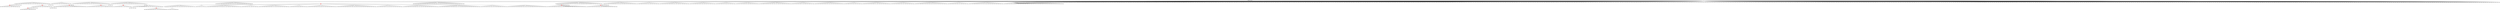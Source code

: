 digraph g {
	"58" -> "59";
	"59" [color=indianred1, style=filled, label="38"];
	"57" -> "58";
	"58" [label="45"];
	"52" -> "53";
	"53" [color=indianred1, style=filled, label="46"];
	"51" -> "52";
	"52" [label="42"];
	"50" -> "51";
	"51" [color=indianred1, style=filled, label="16"];
	"49" -> "50";
	"50" [label="46"];
	"45" -> "46";
	"46" [label="28"];
	"44" -> "45";
	"45" [color=indianred1, style=filled, label="1"];
	"43" -> "44";
	"44" [label="23"];
	"40" -> "41";
	"41" [color=indianred1, style=filled, label="44"];
	"39" -> "40";
	"40" [label="47"];
	"33" -> "34";
	"34" [color=indianred1, style=filled, label="50"];
	"32" -> "33";
	"33" [label="24"];
	"17" -> "18";
	"18" [label="27"];
	"13" -> "14";
	"14" [color=indianred1, style=filled, label="34"];
	"13" -> "15";
	"15" [label="5"];
	"12" -> "13";
	"13" [label="13"];
	"10" -> "11";
	"11" [label="48"];
	"10" -> "12";
	"12" [label="34"];
	"10" -> "16";
	"16" [label="26"];
	"10" -> "17";
	"17" [label="4"];
	"10" -> "19";
	"19" [label="9"];
	"10" -> "20";
	"20" [label="10"];
	"10" -> "21";
	"21" [label="17"];
	"10" -> "22";
	"22" [label="29"];
	"10" -> "23";
	"23" [label="19"];
	"10" -> "24";
	"24" [label="37"];
	"10" -> "25";
	"25" [label="39"];
	"10" -> "26";
	"26" [label="30"];
	"10" -> "27";
	"27" [label="49"];
	"10" -> "28";
	"28" [label="14"];
	"9" -> "10";
	"10" [color=indianred1, style=filled, label="12"];
	"7" -> "8";
	"8" [color=indianred1, style=filled, label="41"];
	"6" -> "7";
	"7" [label="43"];
	"3" -> "4";
	"4" [color=indianred1, style=filled, label="20"];
	"2" -> "3";
	"3" [label="2"];
	"0" -> "1";
	"1" [label="15"];
	"0" -> "2";
	"2" [label="20"];
	"0" -> "5";
	"5" [label="33"];
	"0" -> "6";
	"6" [label="41"];
	"0" -> "9";
	"9" [label="12"];
	"0" -> "29";
	"29" [label="22"];
	"0" -> "30";
	"30" [label="31"];
	"0" -> "31";
	"31" [label="7"];
	"0" -> "32";
	"32" [label="50"];
	"0" -> "35";
	"35" [label="8"];
	"0" -> "36";
	"36" [label="21"];
	"0" -> "37";
	"37" [label="35"];
	"0" -> "38";
	"38" [label="6"];
	"0" -> "39";
	"39" [label="44"];
	"0" -> "42";
	"42" [label="25"];
	"0" -> "43";
	"43" [label="1"];
	"0" -> "47";
	"47" [label="11"];
	"0" -> "48";
	"48" [label="18"];
	"0" -> "49";
	"49" [label="16"];
	"0" -> "54";
	"54" [label="3"];
	"0" -> "55";
	"55" [label="36"];
	"0" -> "56";
	"56" [label="40"];
	"0" -> "57";
	"57" [label="38"];
	"0" -> "60";
	"60" [label="32"];
	"0" [label="germline"];
	"0" -> "cell1";
	"cell1" [shape=box];
	"0" -> "cell2";
	"cell2" [shape=box];
	"21" -> "cell3";
	"cell3" [shape=box];
	"0" -> "cell4";
	"cell4" [shape=box];
	"0" -> "cell5";
	"cell5" [shape=box];
	"6" -> "cell6";
	"cell6" [shape=box];
	"0" -> "cell7";
	"cell7" [shape=box];
	"6" -> "cell8";
	"cell8" [shape=box];
	"0" -> "cell9";
	"cell9" [shape=box];
	"57" -> "cell10";
	"cell10" [shape=box];
	"0" -> "cell11";
	"cell11" [shape=box];
	"25" -> "cell12";
	"cell12" [shape=box];
	"43" -> "cell13";
	"cell13" [shape=box];
	"31" -> "cell14";
	"cell14" [shape=box];
	"0" -> "cell15";
	"cell15" [shape=box];
	"34" -> "cell16";
	"cell16" [shape=box];
	"51" -> "cell17";
	"cell17" [shape=box];
	"0" -> "cell18";
	"cell18" [shape=box];
	"12" -> "cell19";
	"cell19" [shape=box];
	"27" -> "cell20";
	"cell20" [shape=box];
	"0" -> "cell21";
	"cell21" [shape=box];
	"0" -> "cell22";
	"cell22" [shape=box];
	"0" -> "cell23";
	"cell23" [shape=box];
	"0" -> "cell24";
	"cell24" [shape=box];
	"0" -> "cell25";
	"cell25" [shape=box];
	"0" -> "cell26";
	"cell26" [shape=box];
	"0" -> "cell27";
	"cell27" [shape=box];
	"0" -> "cell28";
	"cell28" [shape=box];
	"0" -> "cell29";
	"cell29" [shape=box];
	"28" -> "cell30";
	"cell30" [shape=box];
	"0" -> "cell31";
	"cell31" [shape=box];
	"22" -> "cell32";
	"cell32" [shape=box];
	"9" -> "cell33";
	"cell33" [shape=box];
	"0" -> "cell34";
	"cell34" [shape=box];
	"0" -> "cell35";
	"cell35" [shape=box];
	"0" -> "cell36";
	"cell36" [shape=box];
	"8" -> "cell37";
	"cell37" [shape=box];
	"0" -> "cell38";
	"cell38" [shape=box];
	"51" -> "cell39";
	"cell39" [shape=box];
	"0" -> "cell40";
	"cell40" [shape=box];
	"0" -> "cell41";
	"cell41" [shape=box];
	"31" -> "cell42";
	"cell42" [shape=box];
	"0" -> "cell43";
	"cell43" [shape=box];
	"0" -> "cell44";
	"cell44" [shape=box];
	"48" -> "cell45";
	"cell45" [shape=box];
	"6" -> "cell46";
	"cell46" [shape=box];
	"28" -> "cell47";
	"cell47" [shape=box];
	"0" -> "cell48";
	"cell48" [shape=box];
	"41" -> "cell49";
	"cell49" [shape=box];
	"24" -> "cell50";
	"cell50" [shape=box];
	"28" -> "cell51";
	"cell51" [shape=box];
	"0" -> "cell52";
	"cell52" [shape=box];
	"0" -> "cell53";
	"cell53" [shape=box];
	"6" -> "cell54";
	"cell54" [shape=box];
	"12" -> "cell55";
	"cell55" [shape=box];
	"0" -> "cell56";
	"cell56" [shape=box];
	"53" -> "cell57";
	"cell57" [shape=box];
	"0" -> "cell58";
	"cell58" [shape=box];
	"36" -> "cell59";
	"cell59" [shape=box];
	"0" -> "cell60";
	"cell60" [shape=box];
	"0" -> "cell61";
	"cell61" [shape=box];
	"0" -> "cell62";
	"cell62" [shape=box];
	"4" -> "cell63";
	"cell63" [shape=box];
	"11" -> "cell64";
	"cell64" [shape=box];
	"9" -> "cell65";
	"cell65" [shape=box];
	"21" -> "cell66";
	"cell66" [shape=box];
	"36" -> "cell67";
	"cell67" [shape=box];
	"22" -> "cell68";
	"cell68" [shape=box];
	"0" -> "cell69";
	"cell69" [shape=box];
	"23" -> "cell70";
	"cell70" [shape=box];
	"57" -> "cell71";
	"cell71" [shape=box];
	"39" -> "cell72";
	"cell72" [shape=box];
	"27" -> "cell73";
	"cell73" [shape=box];
	"0" -> "cell74";
	"cell74" [shape=box];
	"0" -> "cell75";
	"cell75" [shape=box];
	"40" -> "cell76";
	"cell76" [shape=box];
	"0" -> "cell77";
	"cell77" [shape=box];
	"22" -> "cell78";
	"cell78" [shape=box];
	"36" -> "cell79";
	"cell79" [shape=box];
	"4" -> "cell80";
	"cell80" [shape=box];
	"34" -> "cell81";
	"cell81" [shape=box];
	"0" -> "cell82";
	"cell82" [shape=box];
	"0" -> "cell83";
	"cell83" [shape=box];
	"0" -> "cell84";
	"cell84" [shape=box];
	"0" -> "cell85";
	"cell85" [shape=box];
	"0" -> "cell86";
	"cell86" [shape=box];
	"55" -> "cell87";
	"cell87" [shape=box];
	"42" -> "cell88";
	"cell88" [shape=box];
	"0" -> "cell89";
	"cell89" [shape=box];
	"0" -> "cell90";
	"cell90" [shape=box];
	"0" -> "cell91";
	"cell91" [shape=box];
	"0" -> "cell92";
	"cell92" [shape=box];
	"0" -> "cell93";
	"cell93" [shape=box];
	"34" -> "cell94";
	"cell94" [shape=box];
	"0" -> "cell95";
	"cell95" [shape=box];
	"0" -> "cell96";
	"cell96" [shape=box];
	"27" -> "cell97";
	"cell97" [shape=box];
	"23" -> "cell98";
	"cell98" [shape=box];
	"20" -> "cell99";
	"cell99" [shape=box];
	"0" -> "cell100";
	"cell100" [shape=box];
	"47" -> "cell101";
	"cell101" [shape=box];
	"0" -> "cell102";
	"cell102" [shape=box];
	"35" -> "cell103";
	"cell103" [shape=box];
	"0" -> "cell104";
	"cell104" [shape=box];
	"0" -> "cell105";
	"cell105" [shape=box];
	"0" -> "cell106";
	"cell106" [shape=box];
	"4" -> "cell107";
	"cell107" [shape=box];
	"28" -> "cell108";
	"cell108" [shape=box];
	"8" -> "cell109";
	"cell109" [shape=box];
	"0" -> "cell110";
	"cell110" [shape=box];
	"0" -> "cell111";
	"cell111" [shape=box];
	"28" -> "cell112";
	"cell112" [shape=box];
	"23" -> "cell113";
	"cell113" [shape=box];
	"0" -> "cell114";
	"cell114" [shape=box];
	"47" -> "cell115";
	"cell115" [shape=box];
	"0" -> "cell116";
	"cell116" [shape=box];
	"55" -> "cell117";
	"cell117" [shape=box];
	"55" -> "cell118";
	"cell118" [shape=box];
	"36" -> "cell119";
	"cell119" [shape=box];
	"23" -> "cell120";
	"cell120" [shape=box];
	"20" -> "cell121";
	"cell121" [shape=box];
	"0" -> "cell122";
	"cell122" [shape=box];
	"30" -> "cell123";
	"cell123" [shape=box];
	"11" -> "cell124";
	"cell124" [shape=box];
	"16" -> "cell125";
	"cell125" [shape=box];
	"0" -> "cell126";
	"cell126" [shape=box];
	"0" -> "cell127";
	"cell127" [shape=box];
	"41" -> "cell128";
	"cell128" [shape=box];
	"0" -> "cell129";
	"cell129" [shape=box];
	"0" -> "cell130";
	"cell130" [shape=box];
	"57" -> "cell131";
	"cell131" [shape=box];
	"6" -> "cell132";
	"cell132" [shape=box];
	"0" -> "cell133";
	"cell133" [shape=box];
	"2" -> "cell134";
	"cell134" [shape=box];
	"23" -> "cell135";
	"cell135" [shape=box];
	"0" -> "cell136";
	"cell136" [shape=box];
	"0" -> "cell137";
	"cell137" [shape=box];
	"27" -> "cell138";
	"cell138" [shape=box];
	"29" -> "cell139";
	"cell139" [shape=box];
	"52" -> "cell140";
	"cell140" [shape=box];
	"0" -> "cell141";
	"cell141" [shape=box];
	"24" -> "cell142";
	"cell142" [shape=box];
	"0" -> "cell143";
	"cell143" [shape=box];
	"56" -> "cell144";
	"cell144" [shape=box];
	"32" -> "cell145";
	"cell145" [shape=box];
	"0" -> "cell146";
	"cell146" [shape=box];
	"0" -> "cell147";
	"cell147" [shape=box];
	"0" -> "cell148";
	"cell148" [shape=box];
	"0" -> "cell149";
	"cell149" [shape=box];
	"0" -> "cell150";
	"cell150" [shape=box];
	"8" -> "cell151";
	"cell151" [shape=box];
	"0" -> "cell152";
	"cell152" [shape=box];
	"0" -> "cell153";
	"cell153" [shape=box];
	"0" -> "cell154";
	"cell154" [shape=box];
	"42" -> "cell155";
	"cell155" [shape=box];
	"0" -> "cell156";
	"cell156" [shape=box];
	"29" -> "cell157";
	"cell157" [shape=box];
	"0" -> "cell158";
	"cell158" [shape=box];
	"0" -> "cell159";
	"cell159" [shape=box];
	"0" -> "cell160";
	"cell160" [shape=box];
	"0" -> "cell161";
	"cell161" [shape=box];
	"16" -> "cell162";
	"cell162" [shape=box];
	"7" -> "cell163";
	"cell163" [shape=box];
	"43" -> "cell164";
	"cell164" [shape=box];
	"44" -> "cell165";
	"cell165" [shape=box];
	"20" -> "cell166";
	"cell166" [shape=box];
	"0" -> "cell167";
	"cell167" [shape=box];
	"0" -> "cell168";
	"cell168" [shape=box];
	"0" -> "cell169";
	"cell169" [shape=box];
	"0" -> "cell170";
	"cell170" [shape=box];
	"2" -> "cell171";
	"cell171" [shape=box];
	"47" -> "cell172";
	"cell172" [shape=box];
	"0" -> "cell173";
	"cell173" [shape=box];
	"12" -> "cell174";
	"cell174" [shape=box];
	"28" -> "cell175";
	"cell175" [shape=box];
	"22" -> "cell176";
	"cell176" [shape=box];
	"31" -> "cell177";
	"cell177" [shape=box];
	"6" -> "cell178";
	"cell178" [shape=box];
	"0" -> "cell179";
	"cell179" [shape=box];
	"0" -> "cell180";
	"cell180" [shape=box];
	"0" -> "cell181";
	"cell181" [shape=box];
	"31" -> "cell182";
	"cell182" [shape=box];
	"38" -> "cell183";
	"cell183" [shape=box];
	"9" -> "cell184";
	"cell184" [shape=box];
	"56" -> "cell185";
	"cell185" [shape=box];
	"35" -> "cell186";
	"cell186" [shape=box];
	"60" -> "cell187";
	"cell187" [shape=box];
	"60" -> "cell188";
	"cell188" [shape=box];
	"23" -> "cell189";
	"cell189" [shape=box];
	"0" -> "cell190";
	"cell190" [shape=box];
	"0" -> "cell191";
	"cell191" [shape=box];
	"0" -> "cell192";
	"cell192" [shape=box];
	"6" -> "cell193";
	"cell193" [shape=box];
	"26" -> "cell194";
	"cell194" [shape=box];
	"37" -> "cell195";
	"cell195" [shape=box];
	"0" -> "cell196";
	"cell196" [shape=box];
	"53" -> "cell197";
	"cell197" [shape=box];
	"26" -> "cell198";
	"cell198" [shape=box];
	"0" -> "cell199";
	"cell199" [shape=box];
	"9" -> "cell200";
	"cell200" [shape=box];
	"0" -> "cell201";
	"cell201" [shape=box];
	"4" -> "cell202";
	"cell202" [shape=box];
	"0" -> "cell203";
	"cell203" [shape=box];
	"0" -> "cell204";
	"cell204" [shape=box];
	"32" -> "cell205";
	"cell205" [shape=box];
	"26" -> "cell206";
	"cell206" [shape=box];
	"0" -> "cell207";
	"cell207" [shape=box];
	"0" -> "cell208";
	"cell208" [shape=box];
	"46" -> "cell209";
	"cell209" [shape=box];
	"0" -> "cell210";
	"cell210" [shape=box];
	"0" -> "cell211";
	"cell211" [shape=box];
	"0" -> "cell212";
	"cell212" [shape=box];
	"0" -> "cell213";
	"cell213" [shape=box];
	"0" -> "cell214";
	"cell214" [shape=box];
	"27" -> "cell215";
	"cell215" [shape=box];
	"29" -> "cell216";
	"cell216" [shape=box];
	"0" -> "cell217";
	"cell217" [shape=box];
	"37" -> "cell218";
	"cell218" [shape=box];
	"0" -> "cell219";
	"cell219" [shape=box];
	"0" -> "cell220";
	"cell220" [shape=box];
	"41" -> "cell221";
	"cell221" [shape=box];
	"0" -> "cell222";
	"cell222" [shape=box];
	"0" -> "cell223";
	"cell223" [shape=box];
	"0" -> "cell224";
	"cell224" [shape=box];
	"0" -> "cell225";
	"cell225" [shape=box];
	"9" -> "cell226";
	"cell226" [shape=box];
	"0" -> "cell227";
	"cell227" [shape=box];
	"0" -> "cell228";
	"cell228" [shape=box];
	"0" -> "cell229";
	"cell229" [shape=box];
	"31" -> "cell230";
	"cell230" [shape=box];
	"47" -> "cell231";
	"cell231" [shape=box];
	"38" -> "cell232";
	"cell232" [shape=box];
	"0" -> "cell233";
	"cell233" [shape=box];
	"0" -> "cell234";
	"cell234" [shape=box];
	"0" -> "cell235";
	"cell235" [shape=box];
	"25" -> "cell236";
	"cell236" [shape=box];
	"0" -> "cell237";
	"cell237" [shape=box];
	"8" -> "cell238";
	"cell238" [shape=box];
	"57" -> "cell239";
	"cell239" [shape=box];
	"2" -> "cell240";
	"cell240" [shape=box];
	"6" -> "cell241";
	"cell241" [shape=box];
	"30" -> "cell242";
	"cell242" [shape=box];
	"0" -> "cell243";
	"cell243" [shape=box];
	"0" -> "cell244";
	"cell244" [shape=box];
	"41" -> "cell245";
	"cell245" [shape=box];
	"0" -> "cell246";
	"cell246" [shape=box];
	"0" -> "cell247";
	"cell247" [shape=box];
	"16" -> "cell248";
	"cell248" [shape=box];
	"5" -> "cell249";
	"cell249" [shape=box];
	"22" -> "cell250";
	"cell250" [shape=box];
	"30" -> "cell251";
	"cell251" [shape=box];
	"0" -> "cell252";
	"cell252" [shape=box];
	"26" -> "cell253";
	"cell253" [shape=box];
	"0" -> "cell254";
	"cell254" [shape=box];
	"0" -> "cell255";
	"cell255" [shape=box];
	"0" -> "cell256";
	"cell256" [shape=box];
	"0" -> "cell257";
	"cell257" [shape=box];
	"57" -> "cell258";
	"cell258" [shape=box];
	"0" -> "cell259";
	"cell259" [shape=box];
	"0" -> "cell260";
	"cell260" [shape=box];
	"0" -> "cell261";
	"cell261" [shape=box];
	"54" -> "cell262";
	"cell262" [shape=box];
	"15" -> "cell263";
	"cell263" [shape=box];
	"0" -> "cell264";
	"cell264" [shape=box];
	"0" -> "cell265";
	"cell265" [shape=box];
	"43" -> "cell266";
	"cell266" [shape=box];
	"36" -> "cell267";
	"cell267" [shape=box];
	"53" -> "cell268";
	"cell268" [shape=box];
	"0" -> "cell269";
	"cell269" [shape=box];
	"0" -> "cell270";
	"cell270" [shape=box];
	"32" -> "cell271";
	"cell271" [shape=box];
	"4" -> "cell272";
	"cell272" [shape=box];
	"6" -> "cell273";
	"cell273" [shape=box];
	"0" -> "cell274";
	"cell274" [shape=box];
	"0" -> "cell275";
	"cell275" [shape=box];
	"21" -> "cell276";
	"cell276" [shape=box];
	"6" -> "cell277";
	"cell277" [shape=box];
	"0" -> "cell278";
	"cell278" [shape=box];
	"16" -> "cell279";
	"cell279" [shape=box];
	"0" -> "cell280";
	"cell280" [shape=box];
	"17" -> "cell281";
	"cell281" [shape=box];
	"32" -> "cell282";
	"cell282" [shape=box];
	"32" -> "cell283";
	"cell283" [shape=box];
	"0" -> "cell284";
	"cell284" [shape=box];
	"19" -> "cell285";
	"cell285" [shape=box];
	"0" -> "cell286";
	"cell286" [shape=box];
	"21" -> "cell287";
	"cell287" [shape=box];
	"0" -> "cell288";
	"cell288" [shape=box];
	"0" -> "cell289";
	"cell289" [shape=box];
	"0" -> "cell290";
	"cell290" [shape=box];
	"0" -> "cell291";
	"cell291" [shape=box];
	"17" -> "cell292";
	"cell292" [shape=box];
	"34" -> "cell293";
	"cell293" [shape=box];
	"45" -> "cell294";
	"cell294" [shape=box];
	"0" -> "cell295";
	"cell295" [shape=box];
	"26" -> "cell296";
	"cell296" [shape=box];
	"37" -> "cell297";
	"cell297" [shape=box];
	"0" -> "cell298";
	"cell298" [shape=box];
	"52" -> "cell299";
	"cell299" [shape=box];
	"45" -> "cell300";
	"cell300" [shape=box];
	"0" -> "cell301";
	"cell301" [shape=box];
	"0" -> "cell302";
	"cell302" [shape=box];
	"0" -> "cell303";
	"cell303" [shape=box];
	"37" -> "cell304";
	"cell304" [shape=box];
	"24" -> "cell305";
	"cell305" [shape=box];
	"21" -> "cell306";
	"cell306" [shape=box];
	"0" -> "cell307";
	"cell307" [shape=box];
	"0" -> "cell308";
	"cell308" [shape=box];
	"0" -> "cell309";
	"cell309" [shape=box];
	"0" -> "cell310";
	"cell310" [shape=box];
	"41" -> "cell311";
	"cell311" [shape=box];
	"0" -> "cell312";
	"cell312" [shape=box];
	"6" -> "cell313";
	"cell313" [shape=box];
	"17" -> "cell314";
	"cell314" [shape=box];
	"0" -> "cell315";
	"cell315" [shape=box];
	"3" -> "cell316";
	"cell316" [shape=box];
	"45" -> "cell317";
	"cell317" [shape=box];
	"39" -> "cell318";
	"cell318" [shape=box];
	"0" -> "cell319";
	"cell319" [shape=box];
	"32" -> "cell320";
	"cell320" [shape=box];
	"41" -> "cell321";
	"cell321" [shape=box];
	"49" -> "cell322";
	"cell322" [shape=box];
	"0" -> "cell323";
	"cell323" [shape=box];
	"0" -> "cell324";
	"cell324" [shape=box];
	"16" -> "cell325";
	"cell325" [shape=box];
	"0" -> "cell326";
	"cell326" [shape=box];
	"0" -> "cell327";
	"cell327" [shape=box];
	"0" -> "cell328";
	"cell328" [shape=box];
	"5" -> "cell329";
	"cell329" [shape=box];
	"0" -> "cell330";
	"cell330" [shape=box];
	"0" -> "cell331";
	"cell331" [shape=box];
	"12" -> "cell332";
	"cell332" [shape=box];
	"55" -> "cell333";
	"cell333" [shape=box];
	"14" -> "cell334";
	"cell334" [shape=box];
	"0" -> "cell335";
	"cell335" [shape=box];
	"23" -> "cell336";
	"cell336" [shape=box];
	"34" -> "cell337";
	"cell337" [shape=box];
	"0" -> "cell338";
	"cell338" [shape=box];
	"8" -> "cell339";
	"cell339" [shape=box];
	"0" -> "cell340";
	"cell340" [shape=box];
	"0" -> "cell341";
	"cell341" [shape=box];
	"16" -> "cell342";
	"cell342" [shape=box];
	"0" -> "cell343";
	"cell343" [shape=box];
	"0" -> "cell344";
	"cell344" [shape=box];
	"0" -> "cell345";
	"cell345" [shape=box];
	"17" -> "cell346";
	"cell346" [shape=box];
	"24" -> "cell347";
	"cell347" [shape=box];
	"0" -> "cell348";
	"cell348" [shape=box];
	"12" -> "cell349";
	"cell349" [shape=box];
	"14" -> "cell350";
	"cell350" [shape=box];
	"0" -> "cell351";
	"cell351" [shape=box];
	"0" -> "cell352";
	"cell352" [shape=box];
	"32" -> "cell353";
	"cell353" [shape=box];
	"0" -> "cell354";
	"cell354" [shape=box];
	"29" -> "cell355";
	"cell355" [shape=box];
	"14" -> "cell356";
	"cell356" [shape=box];
	"56" -> "cell357";
	"cell357" [shape=box];
	"38" -> "cell358";
	"cell358" [shape=box];
	"0" -> "cell359";
	"cell359" [shape=box];
	"31" -> "cell360";
	"cell360" [shape=box];
	"37" -> "cell361";
	"cell361" [shape=box];
	"0" -> "cell362";
	"cell362" [shape=box];
	"26" -> "cell363";
	"cell363" [shape=box];
	"20" -> "cell364";
	"cell364" [shape=box];
	"0" -> "cell365";
	"cell365" [shape=box];
	"6" -> "cell366";
	"cell366" [shape=box];
	"24" -> "cell367";
	"cell367" [shape=box];
	"53" -> "cell368";
	"cell368" [shape=box];
	"45" -> "cell369";
	"cell369" [shape=box];
	"0" -> "cell370";
	"cell370" [shape=box];
	"42" -> "cell371";
	"cell371" [shape=box];
	"0" -> "cell372";
	"cell372" [shape=box];
	"45" -> "cell373";
	"cell373" [shape=box];
	"7" -> "cell374";
	"cell374" [shape=box];
	"0" -> "cell375";
	"cell375" [shape=box];
	"0" -> "cell376";
	"cell376" [shape=box];
	"0" -> "cell377";
	"cell377" [shape=box];
	"0" -> "cell378";
	"cell378" [shape=box];
	"0" -> "cell379";
	"cell379" [shape=box];
	"0" -> "cell380";
	"cell380" [shape=box];
	"4" -> "cell381";
	"cell381" [shape=box];
	"0" -> "cell382";
	"cell382" [shape=box];
	"4" -> "cell383";
	"cell383" [shape=box];
	"60" -> "cell384";
	"cell384" [shape=box];
	"0" -> "cell385";
	"cell385" [shape=box];
	"0" -> "cell386";
	"cell386" [shape=box];
	"0" -> "cell387";
	"cell387" [shape=box];
	"0" -> "cell388";
	"cell388" [shape=box];
	"0" -> "cell389";
	"cell389" [shape=box];
	"20" -> "cell390";
	"cell390" [shape=box];
	"49" -> "cell391";
	"cell391" [shape=box];
	"29" -> "cell392";
	"cell392" [shape=box];
	"0" -> "cell393";
	"cell393" [shape=box];
	"0" -> "cell394";
	"cell394" [shape=box];
	"0" -> "cell395";
	"cell395" [shape=box];
	"0" -> "cell396";
	"cell396" [shape=box];
	"0" -> "cell397";
	"cell397" [shape=box];
	"0" -> "cell398";
	"cell398" [shape=box];
	"0" -> "cell399";
	"cell399" [shape=box];
	"0" -> "cell400";
	"cell400" [shape=box];
	"0" -> "cell401";
	"cell401" [shape=box];
	"0" -> "cell402";
	"cell402" [shape=box];
	"51" -> "cell403";
	"cell403" [shape=box];
	"9" -> "cell404";
	"cell404" [shape=box];
	"0" -> "cell405";
	"cell405" [shape=box];
	"0" -> "cell406";
	"cell406" [shape=box];
	"8" -> "cell407";
	"cell407" [shape=box];
	"0" -> "cell408";
	"cell408" [shape=box];
	"29" -> "cell409";
	"cell409" [shape=box];
	"0" -> "cell410";
	"cell410" [shape=box];
	"0" -> "cell411";
	"cell411" [shape=box];
	"26" -> "cell412";
	"cell412" [shape=box];
	"56" -> "cell413";
	"cell413" [shape=box];
	"0" -> "cell414";
	"cell414" [shape=box];
	"2" -> "cell415";
	"cell415" [shape=box];
	"0" -> "cell416";
	"cell416" [shape=box];
	"0" -> "cell417";
	"cell417" [shape=box];
	"0" -> "cell418";
	"cell418" [shape=box];
	"0" -> "cell419";
	"cell419" [shape=box];
	"5" -> "cell420";
	"cell420" [shape=box];
	"0" -> "cell421";
	"cell421" [shape=box];
	"27" -> "cell422";
	"cell422" [shape=box];
	"41" -> "cell423";
	"cell423" [shape=box];
	"0" -> "cell424";
	"cell424" [shape=box];
	"48" -> "cell425";
	"cell425" [shape=box];
	"30" -> "cell426";
	"cell426" [shape=box];
	"43" -> "cell427";
	"cell427" [shape=box];
	"26" -> "cell428";
	"cell428" [shape=box];
	"0" -> "cell429";
	"cell429" [shape=box];
	"0" -> "cell430";
	"cell430" [shape=box];
	"0" -> "cell431";
	"cell431" [shape=box];
	"33" -> "cell432";
	"cell432" [shape=box];
	"28" -> "cell433";
	"cell433" [shape=box];
	"0" -> "cell434";
	"cell434" [shape=box];
	"0" -> "cell435";
	"cell435" [shape=box];
	"8" -> "cell436";
	"cell436" [shape=box];
	"16" -> "cell437";
	"cell437" [shape=box];
	"28" -> "cell438";
	"cell438" [shape=box];
	"57" -> "cell439";
	"cell439" [shape=box];
	"0" -> "cell440";
	"cell440" [shape=box];
	"42" -> "cell441";
	"cell441" [shape=box];
	"0" -> "cell442";
	"cell442" [shape=box];
	"5" -> "cell443";
	"cell443" [shape=box];
	"0" -> "cell444";
	"cell444" [shape=box];
	"0" -> "cell445";
	"cell445" [shape=box];
	"60" -> "cell446";
	"cell446" [shape=box];
	"0" -> "cell447";
	"cell447" [shape=box];
	"15" -> "cell448";
	"cell448" [shape=box];
	"59" -> "cell449";
	"cell449" [shape=box];
	"28" -> "cell450";
	"cell450" [shape=box];
	"43" -> "cell451";
	"cell451" [shape=box];
	"23" -> "cell452";
	"cell452" [shape=box];
	"0" -> "cell453";
	"cell453" [shape=box];
	"0" -> "cell454";
	"cell454" [shape=box];
	"47" -> "cell455";
	"cell455" [shape=box];
	"0" -> "cell456";
	"cell456" [shape=box];
	"0" -> "cell457";
	"cell457" [shape=box];
	"0" -> "cell458";
	"cell458" [shape=box];
	"0" -> "cell459";
	"cell459" [shape=box];
	"20" -> "cell460";
	"cell460" [shape=box];
	"0" -> "cell461";
	"cell461" [shape=box];
	"59" -> "cell462";
	"cell462" [shape=box];
	"0" -> "cell463";
	"cell463" [shape=box];
	"8" -> "cell464";
	"cell464" [shape=box];
	"0" -> "cell465";
	"cell465" [shape=box];
	"0" -> "cell466";
	"cell466" [shape=box];
	"43" -> "cell467";
	"cell467" [shape=box];
	"0" -> "cell468";
	"cell468" [shape=box];
	"0" -> "cell469";
	"cell469" [shape=box];
	"0" -> "cell470";
	"cell470" [shape=box];
	"16" -> "cell471";
	"cell471" [shape=box];
	"30" -> "cell472";
	"cell472" [shape=box];
	"0" -> "cell473";
	"cell473" [shape=box];
	"39" -> "cell474";
	"cell474" [shape=box];
	"0" -> "cell475";
	"cell475" [shape=box];
	"41" -> "cell476";
	"cell476" [shape=box];
	"48" -> "cell477";
	"cell477" [shape=box];
	"0" -> "cell478";
	"cell478" [shape=box];
	"43" -> "cell479";
	"cell479" [shape=box];
	"0" -> "cell480";
	"cell480" [shape=box];
	"0" -> "cell481";
	"cell481" [shape=box];
	"28" -> "cell482";
	"cell482" [shape=box];
	"0" -> "cell483";
	"cell483" [shape=box];
	"0" -> "cell484";
	"cell484" [shape=box];
	"45" -> "cell485";
	"cell485" [shape=box];
	"39" -> "cell486";
	"cell486" [shape=box];
	"43" -> "cell487";
	"cell487" [shape=box];
	"0" -> "cell488";
	"cell488" [shape=box];
	"0" -> "cell489";
	"cell489" [shape=box];
	"0" -> "cell490";
	"cell490" [shape=box];
	"8" -> "cell491";
	"cell491" [shape=box];
	"0" -> "cell492";
	"cell492" [shape=box];
	"0" -> "cell493";
	"cell493" [shape=box];
	"0" -> "cell494";
	"cell494" [shape=box];
	"0" -> "cell495";
	"cell495" [shape=box];
	"0" -> "cell496";
	"cell496" [shape=box];
	"5" -> "cell497";
	"cell497" [shape=box];
	"59" -> "cell498";
	"cell498" [shape=box];
	"2" -> "cell499";
	"cell499" [shape=box];
	"0" -> "cell500";
	"cell500" [shape=box];
	"8" -> "cell501";
	"cell501" [shape=box];
	"0" -> "cell502";
	"cell502" [shape=box];
	"12" -> "cell503";
	"cell503" [shape=box];
	"0" -> "cell504";
	"cell504" [shape=box];
	"0" -> "cell505";
	"cell505" [shape=box];
	"0" -> "cell506";
	"cell506" [shape=box];
	"31" -> "cell507";
	"cell507" [shape=box];
	"0" -> "cell508";
	"cell508" [shape=box];
	"0" -> "cell509";
	"cell509" [shape=box];
	"42" -> "cell510";
	"cell510" [shape=box];
	"60" -> "cell511";
	"cell511" [shape=box];
	"0" -> "cell512";
	"cell512" [shape=box];
	"0" -> "cell513";
	"cell513" [shape=box];
	"0" -> "cell514";
	"cell514" [shape=box];
	"27" -> "cell515";
	"cell515" [shape=box];
	"47" -> "cell516";
	"cell516" [shape=box];
	"0" -> "cell517";
	"cell517" [shape=box];
	"0" -> "cell518";
	"cell518" [shape=box];
	"49" -> "cell519";
	"cell519" [shape=box];
	"18" -> "cell520";
	"cell520" [shape=box];
	"43" -> "cell521";
	"cell521" [shape=box];
	"25" -> "cell522";
	"cell522" [shape=box];
	"0" -> "cell523";
	"cell523" [shape=box];
	"23" -> "cell524";
	"cell524" [shape=box];
	"0" -> "cell525";
	"cell525" [shape=box];
	"31" -> "cell526";
	"cell526" [shape=box];
	"1" -> "cell527";
	"cell527" [shape=box];
	"0" -> "cell528";
	"cell528" [shape=box];
	"0" -> "cell529";
	"cell529" [shape=box];
	"20" -> "cell530";
	"cell530" [shape=box];
	"22" -> "cell531";
	"cell531" [shape=box];
	"17" -> "cell532";
	"cell532" [shape=box];
	"0" -> "cell533";
	"cell533" [shape=box];
	"0" -> "cell534";
	"cell534" [shape=box];
	"14" -> "cell535";
	"cell535" [shape=box];
	"26" -> "cell536";
	"cell536" [shape=box];
	"51" -> "cell537";
	"cell537" [shape=box];
	"0" -> "cell538";
	"cell538" [shape=box];
	"0" -> "cell539";
	"cell539" [shape=box];
	"17" -> "cell540";
	"cell540" [shape=box];
	"15" -> "cell541";
	"cell541" [shape=box];
	"37" -> "cell542";
	"cell542" [shape=box];
	"0" -> "cell543";
	"cell543" [shape=box];
	"0" -> "cell544";
	"cell544" [shape=box];
	"0" -> "cell545";
	"cell545" [shape=box];
	"0" -> "cell546";
	"cell546" [shape=box];
	"29" -> "cell547";
	"cell547" [shape=box];
	"39" -> "cell548";
	"cell548" [shape=box];
	"0" -> "cell549";
	"cell549" [shape=box];
	"0" -> "cell550";
	"cell550" [shape=box];
	"16" -> "cell551";
	"cell551" [shape=box];
	"29" -> "cell552";
	"cell552" [shape=box];
	"0" -> "cell553";
	"cell553" [shape=box];
	"58" -> "cell554";
	"cell554" [shape=box];
	"2" -> "cell555";
	"cell555" [shape=box];
	"0" -> "cell556";
	"cell556" [shape=box];
	"8" -> "cell557";
	"cell557" [shape=box];
	"0" -> "cell558";
	"cell558" [shape=box];
	"0" -> "cell559";
	"cell559" [shape=box];
	"1" -> "cell560";
	"cell560" [shape=box];
	"0" -> "cell561";
	"cell561" [shape=box];
	"0" -> "cell562";
	"cell562" [shape=box];
	"45" -> "cell563";
	"cell563" [shape=box];
	"0" -> "cell564";
	"cell564" [shape=box];
	"31" -> "cell565";
	"cell565" [shape=box];
	"0" -> "cell566";
	"cell566" [shape=box];
	"37" -> "cell567";
	"cell567" [shape=box];
	"0" -> "cell568";
	"cell568" [shape=box];
	"0" -> "cell569";
	"cell569" [shape=box];
	"0" -> "cell570";
	"cell570" [shape=box];
	"0" -> "cell571";
	"cell571" [shape=box];
	"22" -> "cell572";
	"cell572" [shape=box];
	"56" -> "cell573";
	"cell573" [shape=box];
	"0" -> "cell574";
	"cell574" [shape=box];
	"0" -> "cell575";
	"cell575" [shape=box];
	"0" -> "cell576";
	"cell576" [shape=box];
	"0" -> "cell577";
	"cell577" [shape=box];
	"0" -> "cell578";
	"cell578" [shape=box];
	"0" -> "cell579";
	"cell579" [shape=box];
	"41" -> "cell580";
	"cell580" [shape=box];
	"57" -> "cell581";
	"cell581" [shape=box];
	"0" -> "cell582";
	"cell582" [shape=box];
	"0" -> "cell583";
	"cell583" [shape=box];
	"0" -> "cell584";
	"cell584" [shape=box];
	"26" -> "cell585";
	"cell585" [shape=box];
	"0" -> "cell586";
	"cell586" [shape=box];
	"0" -> "cell587";
	"cell587" [shape=box];
	"0" -> "cell588";
	"cell588" [shape=box];
	"35" -> "cell589";
	"cell589" [shape=box];
	"23" -> "cell590";
	"cell590" [shape=box];
	"0" -> "cell591";
	"cell591" [shape=box];
	"6" -> "cell592";
	"cell592" [shape=box];
	"0" -> "cell593";
	"cell593" [shape=box];
	"54" -> "cell594";
	"cell594" [shape=box];
	"48" -> "cell595";
	"cell595" [shape=box];
	"0" -> "cell596";
	"cell596" [shape=box];
	"45" -> "cell597";
	"cell597" [shape=box];
	"40" -> "cell598";
	"cell598" [shape=box];
	"0" -> "cell599";
	"cell599" [shape=box];
	"0" -> "cell600";
	"cell600" [shape=box];
	"51" -> "cell601";
	"cell601" [shape=box];
	"2" -> "cell602";
	"cell602" [shape=box];
	"32" -> "cell603";
	"cell603" [shape=box];
	"55" -> "cell604";
	"cell604" [shape=box];
	"0" -> "cell605";
	"cell605" [shape=box];
	"0" -> "cell606";
	"cell606" [shape=box];
	"0" -> "cell607";
	"cell607" [shape=box];
	"32" -> "cell608";
	"cell608" [shape=box];
	"0" -> "cell609";
	"cell609" [shape=box];
	"56" -> "cell610";
	"cell610" [shape=box];
	"0" -> "cell611";
	"cell611" [shape=box];
	"19" -> "cell612";
	"cell612" [shape=box];
	"28" -> "cell613";
	"cell613" [shape=box];
	"0" -> "cell614";
	"cell614" [shape=box];
	"58" -> "cell615";
	"cell615" [shape=box];
	"0" -> "cell616";
	"cell616" [shape=box];
	"0" -> "cell617";
	"cell617" [shape=box];
	"0" -> "cell618";
	"cell618" [shape=box];
	"49" -> "cell619";
	"cell619" [shape=box];
	"0" -> "cell620";
	"cell620" [shape=box];
	"0" -> "cell621";
	"cell621" [shape=box];
	"32" -> "cell622";
	"cell622" [shape=box];
	"0" -> "cell623";
	"cell623" [shape=box];
	"0" -> "cell624";
	"cell624" [shape=box];
	"0" -> "cell625";
	"cell625" [shape=box];
	"0" -> "cell626";
	"cell626" [shape=box];
	"28" -> "cell627";
	"cell627" [shape=box];
	"4" -> "cell628";
	"cell628" [shape=box];
	"32" -> "cell629";
	"cell629" [shape=box];
	"25" -> "cell630";
	"cell630" [shape=box];
	"0" -> "cell631";
	"cell631" [shape=box];
	"54" -> "cell632";
	"cell632" [shape=box];
	"9" -> "cell633";
	"cell633" [shape=box];
	"0" -> "cell634";
	"cell634" [shape=box];
	"14" -> "cell635";
	"cell635" [shape=box];
	"0" -> "cell636";
	"cell636" [shape=box];
	"26" -> "cell637";
	"cell637" [shape=box];
	"0" -> "cell638";
	"cell638" [shape=box];
	"0" -> "cell639";
	"cell639" [shape=box];
	"9" -> "cell640";
	"cell640" [shape=box];
	"0" -> "cell641";
	"cell641" [shape=box];
	"0" -> "cell642";
	"cell642" [shape=box];
	"17" -> "cell643";
	"cell643" [shape=box];
	"42" -> "cell644";
	"cell644" [shape=box];
	"36" -> "cell645";
	"cell645" [shape=box];
	"57" -> "cell646";
	"cell646" [shape=box];
	"37" -> "cell647";
	"cell647" [shape=box];
	"23" -> "cell648";
	"cell648" [shape=box];
	"0" -> "cell649";
	"cell649" [shape=box];
	"9" -> "cell650";
	"cell650" [shape=box];
	"18" -> "cell651";
	"cell651" [shape=box];
	"0" -> "cell652";
	"cell652" [shape=box];
	"51" -> "cell653";
	"cell653" [shape=box];
	"0" -> "cell654";
	"cell654" [shape=box];
	"5" -> "cell655";
	"cell655" [shape=box];
	"0" -> "cell656";
	"cell656" [shape=box];
	"0" -> "cell657";
	"cell657" [shape=box];
	"0" -> "cell658";
	"cell658" [shape=box];
	"0" -> "cell659";
	"cell659" [shape=box];
	"4" -> "cell660";
	"cell660" [shape=box];
	"60" -> "cell661";
	"cell661" [shape=box];
	"0" -> "cell662";
	"cell662" [shape=box];
	"0" -> "cell663";
	"cell663" [shape=box];
	"6" -> "cell664";
	"cell664" [shape=box];
	"0" -> "cell665";
	"cell665" [shape=box];
	"1" -> "cell666";
	"cell666" [shape=box];
	"0" -> "cell667";
	"cell667" [shape=box];
	"0" -> "cell668";
	"cell668" [shape=box];
	"56" -> "cell669";
	"cell669" [shape=box];
	"0" -> "cell670";
	"cell670" [shape=box];
	"35" -> "cell671";
	"cell671" [shape=box];
	"0" -> "cell672";
	"cell672" [shape=box];
	"0" -> "cell673";
	"cell673" [shape=box];
	"9" -> "cell674";
	"cell674" [shape=box];
	"35" -> "cell675";
	"cell675" [shape=box];
	"0" -> "cell676";
	"cell676" [shape=box];
	"0" -> "cell677";
	"cell677" [shape=box];
	"57" -> "cell678";
	"cell678" [shape=box];
	"45" -> "cell679";
	"cell679" [shape=box];
	"20" -> "cell680";
	"cell680" [shape=box];
	"55" -> "cell681";
	"cell681" [shape=box];
	"48" -> "cell682";
	"cell682" [shape=box];
	"0" -> "cell683";
	"cell683" [shape=box];
	"6" -> "cell684";
	"cell684" [shape=box];
	"0" -> "cell685";
	"cell685" [shape=box];
	"53" -> "cell686";
	"cell686" [shape=box];
	"0" -> "cell687";
	"cell687" [shape=box];
	"16" -> "cell688";
	"cell688" [shape=box];
	"0" -> "cell689";
	"cell689" [shape=box];
	"0" -> "cell690";
	"cell690" [shape=box];
	"0" -> "cell691";
	"cell691" [shape=box];
	"53" -> "cell692";
	"cell692" [shape=box];
	"0" -> "cell693";
	"cell693" [shape=box];
	"0" -> "cell694";
	"cell694" [shape=box];
	"0" -> "cell695";
	"cell695" [shape=box];
	"0" -> "cell696";
	"cell696" [shape=box];
	"0" -> "cell697";
	"cell697" [shape=box];
	"6" -> "cell698";
	"cell698" [shape=box];
	"0" -> "cell699";
	"cell699" [shape=box];
	"45" -> "cell700";
	"cell700" [shape=box];
	"0" -> "cell701";
	"cell701" [shape=box];
	"38" -> "cell702";
	"cell702" [shape=box];
	"28" -> "cell703";
	"cell703" [shape=box];
	"0" -> "cell704";
	"cell704" [shape=box];
	"0" -> "cell705";
	"cell705" [shape=box];
	"0" -> "cell706";
	"cell706" [shape=box];
	"48" -> "cell707";
	"cell707" [shape=box];
	"56" -> "cell708";
	"cell708" [shape=box];
	"37" -> "cell709";
	"cell709" [shape=box];
	"0" -> "cell710";
	"cell710" [shape=box];
	"41" -> "cell711";
	"cell711" [shape=box];
	"0" -> "cell712";
	"cell712" [shape=box];
	"43" -> "cell713";
	"cell713" [shape=box];
	"0" -> "cell714";
	"cell714" [shape=box];
	"0" -> "cell715";
	"cell715" [shape=box];
	"11" -> "cell716";
	"cell716" [shape=box];
	"11" -> "cell717";
	"cell717" [shape=box];
	"2" -> "cell718";
	"cell718" [shape=box];
	"57" -> "cell719";
	"cell719" [shape=box];
	"39" -> "cell720";
	"cell720" [shape=box];
	"0" -> "cell721";
	"cell721" [shape=box];
	"40" -> "cell722";
	"cell722" [shape=box];
	"38" -> "cell723";
	"cell723" [shape=box];
	"26" -> "cell724";
	"cell724" [shape=box];
	"0" -> "cell725";
	"cell725" [shape=box];
	"60" -> "cell726";
	"cell726" [shape=box];
	"20" -> "cell727";
	"cell727" [shape=box];
	"6" -> "cell728";
	"cell728" [shape=box];
	"0" -> "cell729";
	"cell729" [shape=box];
	"0" -> "cell730";
	"cell730" [shape=box];
	"32" -> "cell731";
	"cell731" [shape=box];
	"9" -> "cell732";
	"cell732" [shape=box];
	"9" -> "cell733";
	"cell733" [shape=box];
	"0" -> "cell734";
	"cell734" [shape=box];
	"6" -> "cell735";
	"cell735" [shape=box];
	"0" -> "cell736";
	"cell736" [shape=box];
	"0" -> "cell737";
	"cell737" [shape=box];
	"0" -> "cell738";
	"cell738" [shape=box];
	"4" -> "cell739";
	"cell739" [shape=box];
	"35" -> "cell740";
	"cell740" [shape=box];
	"36" -> "cell741";
	"cell741" [shape=box];
	"39" -> "cell742";
	"cell742" [shape=box];
	"48" -> "cell743";
	"cell743" [shape=box];
	"0" -> "cell744";
	"cell744" [shape=box];
	"0" -> "cell745";
	"cell745" [shape=box];
	"0" -> "cell746";
	"cell746" [shape=box];
	"0" -> "cell747";
	"cell747" [shape=box];
	"0" -> "cell748";
	"cell748" [shape=box];
	"0" -> "cell749";
	"cell749" [shape=box];
	"28" -> "cell750";
	"cell750" [shape=box];
	"57" -> "cell751";
	"cell751" [shape=box];
	"25" -> "cell752";
	"cell752" [shape=box];
	"22" -> "cell753";
	"cell753" [shape=box];
	"0" -> "cell754";
	"cell754" [shape=box];
	"0" -> "cell755";
	"cell755" [shape=box];
	"0" -> "cell756";
	"cell756" [shape=box];
	"11" -> "cell757";
	"cell757" [shape=box];
	"20" -> "cell758";
	"cell758" [shape=box];
	"0" -> "cell759";
	"cell759" [shape=box];
	"51" -> "cell760";
	"cell760" [shape=box];
	"39" -> "cell761";
	"cell761" [shape=box];
	"0" -> "cell762";
	"cell762" [shape=box];
	"8" -> "cell763";
	"cell763" [shape=box];
	"48" -> "cell764";
	"cell764" [shape=box];
	"0" -> "cell765";
	"cell765" [shape=box];
	"0" -> "cell766";
	"cell766" [shape=box];
	"0" -> "cell767";
	"cell767" [shape=box];
	"27" -> "cell768";
	"cell768" [shape=box];
	"32" -> "cell769";
	"cell769" [shape=box];
	"0" -> "cell770";
	"cell770" [shape=box];
	"34" -> "cell771";
	"cell771" [shape=box];
	"50" -> "cell772";
	"cell772" [shape=box];
	"0" -> "cell773";
	"cell773" [shape=box];
	"55" -> "cell774";
	"cell774" [shape=box];
	"0" -> "cell775";
	"cell775" [shape=box];
	"6" -> "cell776";
	"cell776" [shape=box];
	"55" -> "cell777";
	"cell777" [shape=box];
	"0" -> "cell778";
	"cell778" [shape=box];
	"0" -> "cell779";
	"cell779" [shape=box];
	"53" -> "cell780";
	"cell780" [shape=box];
	"0" -> "cell781";
	"cell781" [shape=box];
	"0" -> "cell782";
	"cell782" [shape=box];
	"0" -> "cell783";
	"cell783" [shape=box];
	"0" -> "cell784";
	"cell784" [shape=box];
	"17" -> "cell785";
	"cell785" [shape=box];
	"44" -> "cell786";
	"cell786" [shape=box];
	"16" -> "cell787";
	"cell787" [shape=box];
	"36" -> "cell788";
	"cell788" [shape=box];
	"30" -> "cell789";
	"cell789" [shape=box];
	"15" -> "cell790";
	"cell790" [shape=box];
	"45" -> "cell791";
	"cell791" [shape=box];
	"0" -> "cell792";
	"cell792" [shape=box];
	"27" -> "cell793";
	"cell793" [shape=box];
	"0" -> "cell794";
	"cell794" [shape=box];
	"0" -> "cell795";
	"cell795" [shape=box];
	"45" -> "cell796";
	"cell796" [shape=box];
	"0" -> "cell797";
	"cell797" [shape=box];
	"20" -> "cell798";
	"cell798" [shape=box];
	"0" -> "cell799";
	"cell799" [shape=box];
	"48" -> "cell800";
	"cell800" [shape=box];
	"2" -> "cell801";
	"cell801" [shape=box];
	"0" -> "cell802";
	"cell802" [shape=box];
	"9" -> "cell803";
	"cell803" [shape=box];
	"32" -> "cell804";
	"cell804" [shape=box];
	"6" -> "cell805";
	"cell805" [shape=box];
	"56" -> "cell806";
	"cell806" [shape=box];
	"0" -> "cell807";
	"cell807" [shape=box];
	"0" -> "cell808";
	"cell808" [shape=box];
	"49" -> "cell809";
	"cell809" [shape=box];
	"0" -> "cell810";
	"cell810" [shape=box];
	"25" -> "cell811";
	"cell811" [shape=box];
	"26" -> "cell812";
	"cell812" [shape=box];
	"0" -> "cell813";
	"cell813" [shape=box];
	"0" -> "cell814";
	"cell814" [shape=box];
	"2" -> "cell815";
	"cell815" [shape=box];
	"0" -> "cell816";
	"cell816" [shape=box];
	"55" -> "cell817";
	"cell817" [shape=box];
	"0" -> "cell818";
	"cell818" [shape=box];
	"0" -> "cell819";
	"cell819" [shape=box];
	"0" -> "cell820";
	"cell820" [shape=box];
	"12" -> "cell821";
	"cell821" [shape=box];
	"0" -> "cell822";
	"cell822" [shape=box];
	"0" -> "cell823";
	"cell823" [shape=box];
	"0" -> "cell824";
	"cell824" [shape=box];
	"51" -> "cell825";
	"cell825" [shape=box];
	"14" -> "cell826";
	"cell826" [shape=box];
	"0" -> "cell827";
	"cell827" [shape=box];
	"0" -> "cell828";
	"cell828" [shape=box];
	"27" -> "cell829";
	"cell829" [shape=box];
	"0" -> "cell830";
	"cell830" [shape=box];
	"0" -> "cell831";
	"cell831" [shape=box];
	"59" -> "cell832";
	"cell832" [shape=box];
	"0" -> "cell833";
	"cell833" [shape=box];
	"0" -> "cell834";
	"cell834" [shape=box];
	"42" -> "cell835";
	"cell835" [shape=box];
	"49" -> "cell836";
	"cell836" [shape=box];
	"0" -> "cell837";
	"cell837" [shape=box];
	"0" -> "cell838";
	"cell838" [shape=box];
	"9" -> "cell839";
	"cell839" [shape=box];
	"0" -> "cell840";
	"cell840" [shape=box];
	"55" -> "cell841";
	"cell841" [shape=box];
	"39" -> "cell842";
	"cell842" [shape=box];
	"22" -> "cell843";
	"cell843" [shape=box];
	"2" -> "cell844";
	"cell844" [shape=box];
	"0" -> "cell845";
	"cell845" [shape=box];
	"56" -> "cell846";
	"cell846" [shape=box];
	"0" -> "cell847";
	"cell847" [shape=box];
	"0" -> "cell848";
	"cell848" [shape=box];
	"4" -> "cell849";
	"cell849" [shape=box];
	"25" -> "cell850";
	"cell850" [shape=box];
	"0" -> "cell851";
	"cell851" [shape=box];
	"48" -> "cell852";
	"cell852" [shape=box];
	"0" -> "cell853";
	"cell853" [shape=box];
	"0" -> "cell854";
	"cell854" [shape=box];
	"0" -> "cell855";
	"cell855" [shape=box];
	"21" -> "cell856";
	"cell856" [shape=box];
	"57" -> "cell857";
	"cell857" [shape=box];
	"56" -> "cell858";
	"cell858" [shape=box];
	"26" -> "cell859";
	"cell859" [shape=box];
	"0" -> "cell860";
	"cell860" [shape=box];
	"4" -> "cell861";
	"cell861" [shape=box];
	"2" -> "cell862";
	"cell862" [shape=box];
	"0" -> "cell863";
	"cell863" [shape=box];
	"32" -> "cell864";
	"cell864" [shape=box];
	"0" -> "cell865";
	"cell865" [shape=box];
	"23" -> "cell866";
	"cell866" [shape=box];
	"0" -> "cell867";
	"cell867" [shape=box];
	"39" -> "cell868";
	"cell868" [shape=box];
	"21" -> "cell869";
	"cell869" [shape=box];
	"0" -> "cell870";
	"cell870" [shape=box];
	"22" -> "cell871";
	"cell871" [shape=box];
	"0" -> "cell872";
	"cell872" [shape=box];
	"0" -> "cell873";
	"cell873" [shape=box];
	"0" -> "cell874";
	"cell874" [shape=box];
	"0" -> "cell875";
	"cell875" [shape=box];
	"60" -> "cell876";
	"cell876" [shape=box];
	"0" -> "cell877";
	"cell877" [shape=box];
	"14" -> "cell878";
	"cell878" [shape=box];
	"0" -> "cell879";
	"cell879" [shape=box];
	"0" -> "cell880";
	"cell880" [shape=box];
	"0" -> "cell881";
	"cell881" [shape=box];
	"0" -> "cell882";
	"cell882" [shape=box];
	"8" -> "cell883";
	"cell883" [shape=box];
	"21" -> "cell884";
	"cell884" [shape=box];
	"0" -> "cell885";
	"cell885" [shape=box];
	"0" -> "cell886";
	"cell886" [shape=box];
	"0" -> "cell887";
	"cell887" [shape=box];
	"0" -> "cell888";
	"cell888" [shape=box];
	"56" -> "cell889";
	"cell889" [shape=box];
	"0" -> "cell890";
	"cell890" [shape=box];
	"6" -> "cell891";
	"cell891" [shape=box];
	"0" -> "cell892";
	"cell892" [shape=box];
	"0" -> "cell893";
	"cell893" [shape=box];
	"0" -> "cell894";
	"cell894" [shape=box];
	"0" -> "cell895";
	"cell895" [shape=box];
	"0" -> "cell896";
	"cell896" [shape=box];
	"0" -> "cell897";
	"cell897" [shape=box];
	"0" -> "cell898";
	"cell898" [shape=box];
	"51" -> "cell899";
	"cell899" [shape=box];
	"7" -> "cell900";
	"cell900" [shape=box];
	"55" -> "cell901";
	"cell901" [shape=box];
	"0" -> "cell902";
	"cell902" [shape=box];
	"59" -> "cell903";
	"cell903" [shape=box];
	"60" -> "cell904";
	"cell904" [shape=box];
	"50" -> "cell905";
	"cell905" [shape=box];
	"0" -> "cell906";
	"cell906" [shape=box];
	"1" -> "cell907";
	"cell907" [shape=box];
	"49" -> "cell908";
	"cell908" [shape=box];
	"46" -> "cell909";
	"cell909" [shape=box];
	"54" -> "cell910";
	"cell910" [shape=box];
	"12" -> "cell911";
	"cell911" [shape=box];
	"8" -> "cell912";
	"cell912" [shape=box];
	"12" -> "cell913";
	"cell913" [shape=box];
	"0" -> "cell914";
	"cell914" [shape=box];
	"0" -> "cell915";
	"cell915" [shape=box];
	"12" -> "cell916";
	"cell916" [shape=box];
	"34" -> "cell917";
	"cell917" [shape=box];
	"0" -> "cell918";
	"cell918" [shape=box];
	"0" -> "cell919";
	"cell919" [shape=box];
	"0" -> "cell920";
	"cell920" [shape=box];
	"0" -> "cell921";
	"cell921" [shape=box];
	"0" -> "cell922";
	"cell922" [shape=box];
	"0" -> "cell923";
	"cell923" [shape=box];
	"30" -> "cell924";
	"cell924" [shape=box];
	"1" -> "cell925";
	"cell925" [shape=box];
	"57" -> "cell926";
	"cell926" [shape=box];
	"0" -> "cell927";
	"cell927" [shape=box];
	"0" -> "cell928";
	"cell928" [shape=box];
	"39" -> "cell929";
	"cell929" [shape=box];
	"0" -> "cell930";
	"cell930" [shape=box];
	"0" -> "cell931";
	"cell931" [shape=box];
	"0" -> "cell932";
	"cell932" [shape=box];
	"0" -> "cell933";
	"cell933" [shape=box];
	"0" -> "cell934";
	"cell934" [shape=box];
	"41" -> "cell935";
	"cell935" [shape=box];
	"0" -> "cell936";
	"cell936" [shape=box];
	"0" -> "cell937";
	"cell937" [shape=box];
	"32" -> "cell938";
	"cell938" [shape=box];
	"0" -> "cell939";
	"cell939" [shape=box];
	"0" -> "cell940";
	"cell940" [shape=box];
	"59" -> "cell941";
	"cell941" [shape=box];
	"38" -> "cell942";
	"cell942" [shape=box];
	"0" -> "cell943";
	"cell943" [shape=box];
	"53" -> "cell944";
	"cell944" [shape=box];
	"39" -> "cell945";
	"cell945" [shape=box];
	"0" -> "cell946";
	"cell946" [shape=box];
	"14" -> "cell947";
	"cell947" [shape=box];
	"0" -> "cell948";
	"cell948" [shape=box];
	"0" -> "cell949";
	"cell949" [shape=box];
	"15" -> "cell950";
	"cell950" [shape=box];
	"0" -> "cell951";
	"cell951" [shape=box];
	"0" -> "cell952";
	"cell952" [shape=box];
	"0" -> "cell953";
	"cell953" [shape=box];
	"0" -> "cell954";
	"cell954" [shape=box];
	"25" -> "cell955";
	"cell955" [shape=box];
	"0" -> "cell956";
	"cell956" [shape=box];
	"43" -> "cell957";
	"cell957" [shape=box];
	"36" -> "cell958";
	"cell958" [shape=box];
	"27" -> "cell959";
	"cell959" [shape=box];
	"56" -> "cell960";
	"cell960" [shape=box];
	"32" -> "cell961";
	"cell961" [shape=box];
	"0" -> "cell962";
	"cell962" [shape=box];
	"8" -> "cell963";
	"cell963" [shape=box];
	"0" -> "cell964";
	"cell964" [shape=box];
	"0" -> "cell965";
	"cell965" [shape=box];
	"0" -> "cell966";
	"cell966" [shape=box];
	"0" -> "cell967";
	"cell967" [shape=box];
	"28" -> "cell968";
	"cell968" [shape=box];
	"5" -> "cell969";
	"cell969" [shape=box];
	"12" -> "cell970";
	"cell970" [shape=box];
	"24" -> "cell971";
	"cell971" [shape=box];
	"0" -> "cell972";
	"cell972" [shape=box];
	"0" -> "cell973";
	"cell973" [shape=box];
	"38" -> "cell974";
	"cell974" [shape=box];
	"0" -> "cell975";
	"cell975" [shape=box];
	"0" -> "cell976";
	"cell976" [shape=box];
	"0" -> "cell977";
	"cell977" [shape=box];
	"39" -> "cell978";
	"cell978" [shape=box];
	"0" -> "cell979";
	"cell979" [shape=box];
	"32" -> "cell980";
	"cell980" [shape=box];
	"0" -> "cell981";
	"cell981" [shape=box];
	"5" -> "cell982";
	"cell982" [shape=box];
	"27" -> "cell983";
	"cell983" [shape=box];
	"0" -> "cell984";
	"cell984" [shape=box];
	"0" -> "cell985";
	"cell985" [shape=box];
	"0" -> "cell986";
	"cell986" [shape=box];
	"0" -> "cell987";
	"cell987" [shape=box];
	"0" -> "cell988";
	"cell988" [shape=box];
	"49" -> "cell989";
	"cell989" [shape=box];
	"0" -> "cell990";
	"cell990" [shape=box];
	"0" -> "cell991";
	"cell991" [shape=box];
	"0" -> "cell992";
	"cell992" [shape=box];
	"0" -> "cell993";
	"cell993" [shape=box];
	"49" -> "cell994";
	"cell994" [shape=box];
	"0" -> "cell995";
	"cell995" [shape=box];
	"0" -> "cell996";
	"cell996" [shape=box];
	"0" -> "cell997";
	"cell997" [shape=box];
	"0" -> "cell998";
	"cell998" [shape=box];
	"0" -> "cell999";
	"cell999" [shape=box];
	"0" -> "cell1000";
	"cell1000" [shape=box];
	"0" -> "cell1001";
	"cell1001" [shape=box];
	"0" -> "cell1002";
	"cell1002" [shape=box];
	"0" -> "cell1003";
	"cell1003" [shape=box];
	"0" -> "cell1004";
	"cell1004" [shape=box];
	"0" -> "cell1005";
	"cell1005" [shape=box];
	"0" -> "cell1006";
	"cell1006" [shape=box];
	"5" -> "cell1007";
	"cell1007" [shape=box];
	"31" -> "cell1008";
	"cell1008" [shape=box];
	"0" -> "cell1009";
	"cell1009" [shape=box];
	"9" -> "cell1010";
	"cell1010" [shape=box];
	"0" -> "cell1011";
	"cell1011" [shape=box];
	"0" -> "cell1012";
	"cell1012" [shape=box];
	"48" -> "cell1013";
	"cell1013" [shape=box];
	"16" -> "cell1014";
	"cell1014" [shape=box];
	"0" -> "cell1015";
	"cell1015" [shape=box];
	"0" -> "cell1016";
	"cell1016" [shape=box];
	"0" -> "cell1017";
	"cell1017" [shape=box];
	"0" -> "cell1018";
	"cell1018" [shape=box];
	"0" -> "cell1019";
	"cell1019" [shape=box];
	"0" -> "cell1020";
	"cell1020" [shape=box];
	"0" -> "cell1021";
	"cell1021" [shape=box];
	"14" -> "cell1022";
	"cell1022" [shape=box];
	"54" -> "cell1023";
	"cell1023" [shape=box];
	"0" -> "cell1024";
	"cell1024" [shape=box];
	"11" -> "cell1025";
	"cell1025" [shape=box];
	"48" -> "cell1026";
	"cell1026" [shape=box];
	"0" -> "cell1027";
	"cell1027" [shape=box];
	"43" -> "cell1028";
	"cell1028" [shape=box];
	"29" -> "cell1029";
	"cell1029" [shape=box];
	"0" -> "cell1030";
	"cell1030" [shape=box];
	"5" -> "cell1031";
	"cell1031" [shape=box];
	"0" -> "cell1032";
	"cell1032" [shape=box];
	"0" -> "cell1033";
	"cell1033" [shape=box];
	"0" -> "cell1034";
	"cell1034" [shape=box];
	"17" -> "cell1035";
	"cell1035" [shape=box];
	"52" -> "cell1036";
	"cell1036" [shape=box];
	"28" -> "cell1037";
	"cell1037" [shape=box];
	"0" -> "cell1038";
	"cell1038" [shape=box];
	"0" -> "cell1039";
	"cell1039" [shape=box];
	"0" -> "cell1040";
	"cell1040" [shape=box];
	"35" -> "cell1041";
	"cell1041" [shape=box];
	"57" -> "cell1042";
	"cell1042" [shape=box];
	"25" -> "cell1043";
	"cell1043" [shape=box];
	"19" -> "cell1044";
	"cell1044" [shape=box];
	"0" -> "cell1045";
	"cell1045" [shape=box];
	"9" -> "cell1046";
	"cell1046" [shape=box];
	"0" -> "cell1047";
	"cell1047" [shape=box];
	"47" -> "cell1048";
	"cell1048" [shape=box];
	"39" -> "cell1049";
	"cell1049" [shape=box];
	"0" -> "cell1050";
	"cell1050" [shape=box];
	"0" -> "cell1051";
	"cell1051" [shape=box];
	"41" -> "cell1052";
	"cell1052" [shape=box];
	"0" -> "cell1053";
	"cell1053" [shape=box];
	"23" -> "cell1054";
	"cell1054" [shape=box];
	"8" -> "cell1055";
	"cell1055" [shape=box];
	"55" -> "cell1056";
	"cell1056" [shape=box];
	"14" -> "cell1057";
	"cell1057" [shape=box];
	"0" -> "cell1058";
	"cell1058" [shape=box];
	"16" -> "cell1059";
	"cell1059" [shape=box];
	"0" -> "cell1060";
	"cell1060" [shape=box];
	"0" -> "cell1061";
	"cell1061" [shape=box];
	"54" -> "cell1062";
	"cell1062" [shape=box];
	"8" -> "cell1063";
	"cell1063" [shape=box];
	"0" -> "cell1064";
	"cell1064" [shape=box];
	"56" -> "cell1065";
	"cell1065" [shape=box];
	"34" -> "cell1066";
	"cell1066" [shape=box];
	"59" -> "cell1067";
	"cell1067" [shape=box];
	"5" -> "cell1068";
	"cell1068" [shape=box];
	"0" -> "cell1069";
	"cell1069" [shape=box];
	"9" -> "cell1070";
	"cell1070" [shape=box];
	"0" -> "cell1071";
	"cell1071" [shape=box];
	"36" -> "cell1072";
	"cell1072" [shape=box];
	"9" -> "cell1073";
	"cell1073" [shape=box];
	"0" -> "cell1074";
	"cell1074" [shape=box];
	"34" -> "cell1075";
	"cell1075" [shape=box];
	"0" -> "cell1076";
	"cell1076" [shape=box];
	"16" -> "cell1077";
	"cell1077" [shape=box];
	"0" -> "cell1078";
	"cell1078" [shape=box];
	"6" -> "cell1079";
	"cell1079" [shape=box];
	"39" -> "cell1080";
	"cell1080" [shape=box];
	"0" -> "cell1081";
	"cell1081" [shape=box];
	"0" -> "cell1082";
	"cell1082" [shape=box];
	"0" -> "cell1083";
	"cell1083" [shape=box];
	"31" -> "cell1084";
	"cell1084" [shape=box];
	"0" -> "cell1085";
	"cell1085" [shape=box];
	"0" -> "cell1086";
	"cell1086" [shape=box];
	"35" -> "cell1087";
	"cell1087" [shape=box];
	"9" -> "cell1088";
	"cell1088" [shape=box];
	"26" -> "cell1089";
	"cell1089" [shape=box];
	"4" -> "cell1090";
	"cell1090" [shape=box];
	"17" -> "cell1091";
	"cell1091" [shape=box];
	"0" -> "cell1092";
	"cell1092" [shape=box];
	"0" -> "cell1093";
	"cell1093" [shape=box];
	"0" -> "cell1094";
	"cell1094" [shape=box];
	"0" -> "cell1095";
	"cell1095" [shape=box];
	"0" -> "cell1096";
	"cell1096" [shape=box];
	"0" -> "cell1097";
	"cell1097" [shape=box];
	"0" -> "cell1098";
	"cell1098" [shape=box];
	"26" -> "cell1099";
	"cell1099" [shape=box];
	"29" -> "cell1100";
	"cell1100" [shape=box];
	"0" -> "cell1101";
	"cell1101" [shape=box];
	"0" -> "cell1102";
	"cell1102" [shape=box];
	"24" -> "cell1103";
	"cell1103" [shape=box];
	"39" -> "cell1104";
	"cell1104" [shape=box];
	"57" -> "cell1105";
	"cell1105" [shape=box];
	"23" -> "cell1106";
	"cell1106" [shape=box];
	"0" -> "cell1107";
	"cell1107" [shape=box];
	"24" -> "cell1108";
	"cell1108" [shape=box];
	"0" -> "cell1109";
	"cell1109" [shape=box];
	"19" -> "cell1110";
	"cell1110" [shape=box];
	"0" -> "cell1111";
	"cell1111" [shape=box];
	"24" -> "cell1112";
	"cell1112" [shape=box];
	"0" -> "cell1113";
	"cell1113" [shape=box];
	"54" -> "cell1114";
	"cell1114" [shape=box];
	"3" -> "cell1115";
	"cell1115" [shape=box];
	"0" -> "cell1116";
	"cell1116" [shape=box];
	"0" -> "cell1117";
	"cell1117" [shape=box];
	"24" -> "cell1118";
	"cell1118" [shape=box];
	"30" -> "cell1119";
	"cell1119" [shape=box];
	"25" -> "cell1120";
	"cell1120" [shape=box];
	"0" -> "cell1121";
	"cell1121" [shape=box];
	"28" -> "cell1122";
	"cell1122" [shape=box];
	"0" -> "cell1123";
	"cell1123" [shape=box];
	"0" -> "cell1124";
	"cell1124" [shape=box];
	"22" -> "cell1125";
	"cell1125" [shape=box];
	"0" -> "cell1126";
	"cell1126" [shape=box];
	"28" -> "cell1127";
	"cell1127" [shape=box];
	"1" -> "cell1128";
	"cell1128" [shape=box];
	"0" -> "cell1129";
	"cell1129" [shape=box];
	"6" -> "cell1130";
	"cell1130" [shape=box];
	"38" -> "cell1131";
	"cell1131" [shape=box];
	"1" -> "cell1132";
	"cell1132" [shape=box];
	"20" -> "cell1133";
	"cell1133" [shape=box];
	"35" -> "cell1134";
	"cell1134" [shape=box];
	"0" -> "cell1135";
	"cell1135" [shape=box];
	"59" -> "cell1136";
	"cell1136" [shape=box];
	"0" -> "cell1137";
	"cell1137" [shape=box];
	"0" -> "cell1138";
	"cell1138" [shape=box];
	"0" -> "cell1139";
	"cell1139" [shape=box];
	"0" -> "cell1140";
	"cell1140" [shape=box];
	"19" -> "cell1141";
	"cell1141" [shape=box];
	"0" -> "cell1142";
	"cell1142" [shape=box];
	"0" -> "cell1143";
	"cell1143" [shape=box];
	"41" -> "cell1144";
	"cell1144" [shape=box];
	"43" -> "cell1145";
	"cell1145" [shape=box];
	"9" -> "cell1146";
	"cell1146" [shape=box];
	"0" -> "cell1147";
	"cell1147" [shape=box];
	"12" -> "cell1148";
	"cell1148" [shape=box];
	"37" -> "cell1149";
	"cell1149" [shape=box];
	"37" -> "cell1150";
	"cell1150" [shape=box];
	"0" -> "cell1151";
	"cell1151" [shape=box];
	"0" -> "cell1152";
	"cell1152" [shape=box];
	"0" -> "cell1153";
	"cell1153" [shape=box];
	"43" -> "cell1154";
	"cell1154" [shape=box];
	"17" -> "cell1155";
	"cell1155" [shape=box];
	"22" -> "cell1156";
	"cell1156" [shape=box];
	"0" -> "cell1157";
	"cell1157" [shape=box];
	"0" -> "cell1158";
	"cell1158" [shape=box];
	"4" -> "cell1159";
	"cell1159" [shape=box];
	"26" -> "cell1160";
	"cell1160" [shape=box];
	"24" -> "cell1161";
	"cell1161" [shape=box];
	"27" -> "cell1162";
	"cell1162" [shape=box];
	"23" -> "cell1163";
	"cell1163" [shape=box];
	"52" -> "cell1164";
	"cell1164" [shape=box];
	"0" -> "cell1165";
	"cell1165" [shape=box];
	"59" -> "cell1166";
	"cell1166" [shape=box];
	"0" -> "cell1167";
	"cell1167" [shape=box];
	"22" -> "cell1168";
	"cell1168" [shape=box];
	"51" -> "cell1169";
	"cell1169" [shape=box];
	"29" -> "cell1170";
	"cell1170" [shape=box];
	"42" -> "cell1171";
	"cell1171" [shape=box];
	"0" -> "cell1172";
	"cell1172" [shape=box];
	"0" -> "cell1173";
	"cell1173" [shape=box];
	"17" -> "cell1174";
	"cell1174" [shape=box];
	"0" -> "cell1175";
	"cell1175" [shape=box];
	"56" -> "cell1176";
	"cell1176" [shape=box];
	"0" -> "cell1177";
	"cell1177" [shape=box];
	"12" -> "cell1178";
	"cell1178" [shape=box];
	"48" -> "cell1179";
	"cell1179" [shape=box];
	"0" -> "cell1180";
	"cell1180" [shape=box];
	"0" -> "cell1181";
	"cell1181" [shape=box];
	"0" -> "cell1182";
	"cell1182" [shape=box];
	"0" -> "cell1183";
	"cell1183" [shape=box];
	"0" -> "cell1184";
	"cell1184" [shape=box];
	"0" -> "cell1185";
	"cell1185" [shape=box];
	"0" -> "cell1186";
	"cell1186" [shape=box];
	"0" -> "cell1187";
	"cell1187" [shape=box];
	"32" -> "cell1188";
	"cell1188" [shape=box];
	"9" -> "cell1189";
	"cell1189" [shape=box];
	"0" -> "cell1190";
	"cell1190" [shape=box];
	"0" -> "cell1191";
	"cell1191" [shape=box];
	"0" -> "cell1192";
	"cell1192" [shape=box];
	"0" -> "cell1193";
	"cell1193" [shape=box];
	"0" -> "cell1194";
	"cell1194" [shape=box];
	"54" -> "cell1195";
	"cell1195" [shape=box];
	"57" -> "cell1196";
	"cell1196" [shape=box];
	"0" -> "cell1197";
	"cell1197" [shape=box];
	"0" -> "cell1198";
	"cell1198" [shape=box];
	"0" -> "cell1199";
	"cell1199" [shape=box];
	"20" -> "cell1200";
	"cell1200" [shape=box];
	"60" -> "cell1201";
	"cell1201" [shape=box];
	"6" -> "cell1202";
	"cell1202" [shape=box];
	"0" -> "cell1203";
	"cell1203" [shape=box];
	"0" -> "cell1204";
	"cell1204" [shape=box];
	"0" -> "cell1205";
	"cell1205" [shape=box];
	"0" -> "cell1206";
	"cell1206" [shape=box];
	"47" -> "cell1207";
	"cell1207" [shape=box];
	"9" -> "cell1208";
	"cell1208" [shape=box];
	"0" -> "cell1209";
	"cell1209" [shape=box];
	"0" -> "cell1210";
	"cell1210" [shape=box];
	"5" -> "cell1211";
	"cell1211" [shape=box];
	"9" -> "cell1212";
	"cell1212" [shape=box];
	"2" -> "cell1213";
	"cell1213" [shape=box];
	"0" -> "cell1214";
	"cell1214" [shape=box];
	"25" -> "cell1215";
	"cell1215" [shape=box];
	"60" -> "cell1216";
	"cell1216" [shape=box];
	"35" -> "cell1217";
	"cell1217" [shape=box];
	"49" -> "cell1218";
	"cell1218" [shape=box];
	"0" -> "cell1219";
	"cell1219" [shape=box];
	"35" -> "cell1220";
	"cell1220" [shape=box];
	"0" -> "cell1221";
	"cell1221" [shape=box];
	"0" -> "cell1222";
	"cell1222" [shape=box];
	"0" -> "cell1223";
	"cell1223" [shape=box];
	"0" -> "cell1224";
	"cell1224" [shape=box];
	"23" -> "cell1225";
	"cell1225" [shape=box];
	"48" -> "cell1226";
	"cell1226" [shape=box];
	"0" -> "cell1227";
	"cell1227" [shape=box];
	"43" -> "cell1228";
	"cell1228" [shape=box];
	"45" -> "cell1229";
	"cell1229" [shape=box];
	"0" -> "cell1230";
	"cell1230" [shape=box];
	"0" -> "cell1231";
	"cell1231" [shape=box];
	"8" -> "cell1232";
	"cell1232" [shape=box];
	"47" -> "cell1233";
	"cell1233" [shape=box];
	"0" -> "cell1234";
	"cell1234" [shape=box];
	"17" -> "cell1235";
	"cell1235" [shape=box];
	"59" -> "cell1236";
	"cell1236" [shape=box];
	"25" -> "cell1237";
	"cell1237" [shape=box];
	"0" -> "cell1238";
	"cell1238" [shape=box];
	"59" -> "cell1239";
	"cell1239" [shape=box];
	"0" -> "cell1240";
	"cell1240" [shape=box];
	"8" -> "cell1241";
	"cell1241" [shape=box];
	"20" -> "cell1242";
	"cell1242" [shape=box];
	"12" -> "cell1243";
	"cell1243" [shape=box];
	"48" -> "cell1244";
	"cell1244" [shape=box];
	"0" -> "cell1245";
	"cell1245" [shape=box];
	"0" -> "cell1246";
	"cell1246" [shape=box];
	"45" -> "cell1247";
	"cell1247" [shape=box];
	"47" -> "cell1248";
	"cell1248" [shape=box];
	"55" -> "cell1249";
	"cell1249" [shape=box];
	"12" -> "cell1250";
	"cell1250" [shape=box];
	"0" -> "cell1251";
	"cell1251" [shape=box];
	"0" -> "cell1252";
	"cell1252" [shape=box];
	"0" -> "cell1253";
	"cell1253" [shape=box];
	"0" -> "cell1254";
	"cell1254" [shape=box];
	"0" -> "cell1255";
	"cell1255" [shape=box];
	"5" -> "cell1256";
	"cell1256" [shape=box];
	"2" -> "cell1257";
	"cell1257" [shape=box];
	"0" -> "cell1258";
	"cell1258" [shape=box];
	"0" -> "cell1259";
	"cell1259" [shape=box];
	"19" -> "cell1260";
	"cell1260" [shape=box];
	"0" -> "cell1261";
	"cell1261" [shape=box];
	"0" -> "cell1262";
	"cell1262" [shape=box];
	"0" -> "cell1263";
	"cell1263" [shape=box];
	"20" -> "cell1264";
	"cell1264" [shape=box];
	"9" -> "cell1265";
	"cell1265" [shape=box];
	"0" -> "cell1266";
	"cell1266" [shape=box];
	"42" -> "cell1267";
	"cell1267" [shape=box];
	"0" -> "cell1268";
	"cell1268" [shape=box];
	"47" -> "cell1269";
	"cell1269" [shape=box];
	"0" -> "cell1270";
	"cell1270" [shape=box];
	"0" -> "cell1271";
	"cell1271" [shape=box];
	"43" -> "cell1272";
	"cell1272" [shape=box];
	"0" -> "cell1273";
	"cell1273" [shape=box];
	"35" -> "cell1274";
	"cell1274" [shape=box];
	"45" -> "cell1275";
	"cell1275" [shape=box];
	"15" -> "cell1276";
	"cell1276" [shape=box];
	"0" -> "cell1277";
	"cell1277" [shape=box];
	"21" -> "cell1278";
	"cell1278" [shape=box];
	"9" -> "cell1279";
	"cell1279" [shape=box];
	"0" -> "cell1280";
	"cell1280" [shape=box];
	"24" -> "cell1281";
	"cell1281" [shape=box];
	"29" -> "cell1282";
	"cell1282" [shape=box];
	"8" -> "cell1283";
	"cell1283" [shape=box];
	"27" -> "cell1284";
	"cell1284" [shape=box];
	"45" -> "cell1285";
	"cell1285" [shape=box];
	"47" -> "cell1286";
	"cell1286" [shape=box];
	"0" -> "cell1287";
	"cell1287" [shape=box];
	"5" -> "cell1288";
	"cell1288" [shape=box];
	"0" -> "cell1289";
	"cell1289" [shape=box];
	"0" -> "cell1290";
	"cell1290" [shape=box];
	"4" -> "cell1291";
	"cell1291" [shape=box];
	"37" -> "cell1292";
	"cell1292" [shape=box];
	"0" -> "cell1293";
	"cell1293" [shape=box];
	"0" -> "cell1294";
	"cell1294" [shape=box];
	"36" -> "cell1295";
	"cell1295" [shape=box];
	"32" -> "cell1296";
	"cell1296" [shape=box];
	"48" -> "cell1297";
	"cell1297" [shape=box];
	"48" -> "cell1298";
	"cell1298" [shape=box];
	"0" -> "cell1299";
	"cell1299" [shape=box];
	"0" -> "cell1300";
	"cell1300" [shape=box];
	"0" -> "cell1301";
	"cell1301" [shape=box];
	"0" -> "cell1302";
	"cell1302" [shape=box];
	"25" -> "cell1303";
	"cell1303" [shape=box];
	"0" -> "cell1304";
	"cell1304" [shape=box];
	"0" -> "cell1305";
	"cell1305" [shape=box];
	"17" -> "cell1306";
	"cell1306" [shape=box];
	"0" -> "cell1307";
	"cell1307" [shape=box];
	"0" -> "cell1308";
	"cell1308" [shape=box];
	"0" -> "cell1309";
	"cell1309" [shape=box];
	"28" -> "cell1310";
	"cell1310" [shape=box];
	"36" -> "cell1311";
	"cell1311" [shape=box];
	"54" -> "cell1312";
	"cell1312" [shape=box];
	"6" -> "cell1313";
	"cell1313" [shape=box];
	"0" -> "cell1314";
	"cell1314" [shape=box];
	"42" -> "cell1315";
	"cell1315" [shape=box];
	"4" -> "cell1316";
	"cell1316" [shape=box];
	"19" -> "cell1317";
	"cell1317" [shape=box];
	"0" -> "cell1318";
	"cell1318" [shape=box];
	"56" -> "cell1319";
	"cell1319" [shape=box];
	"55" -> "cell1320";
	"cell1320" [shape=box];
	"60" -> "cell1321";
	"cell1321" [shape=box];
	"0" -> "cell1322";
	"cell1322" [shape=box];
	"0" -> "cell1323";
	"cell1323" [shape=box];
	"55" -> "cell1324";
	"cell1324" [shape=box];
	"0" -> "cell1325";
	"cell1325" [shape=box];
	"0" -> "cell1326";
	"cell1326" [shape=box];
	"42" -> "cell1327";
	"cell1327" [shape=box];
	"0" -> "cell1328";
	"cell1328" [shape=box];
	"0" -> "cell1329";
	"cell1329" [shape=box];
	"60" -> "cell1330";
	"cell1330" [shape=box];
	"0" -> "cell1331";
	"cell1331" [shape=box];
	"0" -> "cell1332";
	"cell1332" [shape=box];
	"0" -> "cell1333";
	"cell1333" [shape=box];
	"0" -> "cell1334";
	"cell1334" [shape=box];
	"2" -> "cell1335";
	"cell1335" [shape=box];
	"0" -> "cell1336";
	"cell1336" [shape=box];
	"4" -> "cell1337";
	"cell1337" [shape=box];
	"35" -> "cell1338";
	"cell1338" [shape=box];
	"0" -> "cell1339";
	"cell1339" [shape=box];
	"0" -> "cell1340";
	"cell1340" [shape=box];
	"0" -> "cell1341";
	"cell1341" [shape=box];
	"0" -> "cell1342";
	"cell1342" [shape=box];
	"37" -> "cell1343";
	"cell1343" [shape=box];
	"39" -> "cell1344";
	"cell1344" [shape=box];
	"30" -> "cell1345";
	"cell1345" [shape=box];
	"26" -> "cell1346";
	"cell1346" [shape=box];
	"54" -> "cell1347";
	"cell1347" [shape=box];
	"16" -> "cell1348";
	"cell1348" [shape=box];
	"1" -> "cell1349";
	"cell1349" [shape=box];
	"26" -> "cell1350";
	"cell1350" [shape=box];
	"0" -> "cell1351";
	"cell1351" [shape=box];
	"0" -> "cell1352";
	"cell1352" [shape=box];
	"0" -> "cell1353";
	"cell1353" [shape=box];
	"0" -> "cell1354";
	"cell1354" [shape=box];
	"22" -> "cell1355";
	"cell1355" [shape=box];
	"3" -> "cell1356";
	"cell1356" [shape=box];
	"43" -> "cell1357";
	"cell1357" [shape=box];
	"0" -> "cell1358";
	"cell1358" [shape=box];
	"7" -> "cell1359";
	"cell1359" [shape=box];
	"53" -> "cell1360";
	"cell1360" [shape=box];
	"35" -> "cell1361";
	"cell1361" [shape=box];
	"25" -> "cell1362";
	"cell1362" [shape=box];
	"0" -> "cell1363";
	"cell1363" [shape=box];
	"0" -> "cell1364";
	"cell1364" [shape=box];
	"21" -> "cell1365";
	"cell1365" [shape=box];
	"46" -> "cell1366";
	"cell1366" [shape=box];
	"0" -> "cell1367";
	"cell1367" [shape=box];
	"0" -> "cell1368";
	"cell1368" [shape=box];
	"0" -> "cell1369";
	"cell1369" [shape=box];
	"58" -> "cell1370";
	"cell1370" [shape=box];
	"0" -> "cell1371";
	"cell1371" [shape=box];
	"0" -> "cell1372";
	"cell1372" [shape=box];
	"0" -> "cell1373";
	"cell1373" [shape=box];
	"0" -> "cell1374";
	"cell1374" [shape=box];
	"0" -> "cell1375";
	"cell1375" [shape=box];
	"23" -> "cell1376";
	"cell1376" [shape=box];
	"12" -> "cell1377";
	"cell1377" [shape=box];
	"42" -> "cell1378";
	"cell1378" [shape=box];
	"57" -> "cell1379";
	"cell1379" [shape=box];
	"0" -> "cell1380";
	"cell1380" [shape=box];
	"0" -> "cell1381";
	"cell1381" [shape=box];
	"0" -> "cell1382";
	"cell1382" [shape=box];
	"25" -> "cell1383";
	"cell1383" [shape=box];
	"0" -> "cell1384";
	"cell1384" [shape=box];
	"0" -> "cell1385";
	"cell1385" [shape=box];
	"0" -> "cell1386";
	"cell1386" [shape=box];
	"0" -> "cell1387";
	"cell1387" [shape=box];
	"0" -> "cell1388";
	"cell1388" [shape=box];
	"0" -> "cell1389";
	"cell1389" [shape=box];
	"47" -> "cell1390";
	"cell1390" [shape=box];
	"0" -> "cell1391";
	"cell1391" [shape=box];
	"34" -> "cell1392";
	"cell1392" [shape=box];
	"23" -> "cell1393";
	"cell1393" [shape=box];
	"0" -> "cell1394";
	"cell1394" [shape=box];
	"42" -> "cell1395";
	"cell1395" [shape=box];
	"20" -> "cell1396";
	"cell1396" [shape=box];
	"1" -> "cell1397";
	"cell1397" [shape=box];
	"26" -> "cell1398";
	"cell1398" [shape=box];
	"0" -> "cell1399";
	"cell1399" [shape=box];
	"39" -> "cell1400";
	"cell1400" [shape=box];
	"6" -> "cell1401";
	"cell1401" [shape=box];
	"16" -> "cell1402";
	"cell1402" [shape=box];
	"49" -> "cell1403";
	"cell1403" [shape=box];
	"37" -> "cell1404";
	"cell1404" [shape=box];
	"28" -> "cell1405";
	"cell1405" [shape=box];
	"8" -> "cell1406";
	"cell1406" [shape=box];
	"0" -> "cell1407";
	"cell1407" [shape=box];
	"23" -> "cell1408";
	"cell1408" [shape=box];
	"38" -> "cell1409";
	"cell1409" [shape=box];
	"0" -> "cell1410";
	"cell1410" [shape=box];
	"0" -> "cell1411";
	"cell1411" [shape=box];
	"0" -> "cell1412";
	"cell1412" [shape=box];
	"0" -> "cell1413";
	"cell1413" [shape=box];
	"16" -> "cell1414";
	"cell1414" [shape=box];
	"29" -> "cell1415";
	"cell1415" [shape=box];
	"0" -> "cell1416";
	"cell1416" [shape=box];
	"0" -> "cell1417";
	"cell1417" [shape=box];
	"0" -> "cell1418";
	"cell1418" [shape=box];
	"58" -> "cell1419";
	"cell1419" [shape=box];
	"35" -> "cell1420";
	"cell1420" [shape=box];
	"0" -> "cell1421";
	"cell1421" [shape=box];
	"0" -> "cell1422";
	"cell1422" [shape=box];
	"25" -> "cell1423";
	"cell1423" [shape=box];
	"0" -> "cell1424";
	"cell1424" [shape=box];
	"0" -> "cell1425";
	"cell1425" [shape=box];
	"23" -> "cell1426";
	"cell1426" [shape=box];
	"16" -> "cell1427";
	"cell1427" [shape=box];
	"18" -> "cell1428";
	"cell1428" [shape=box];
	"42" -> "cell1429";
	"cell1429" [shape=box];
	"33" -> "cell1430";
	"cell1430" [shape=box];
	"0" -> "cell1431";
	"cell1431" [shape=box];
	"0" -> "cell1432";
	"cell1432" [shape=box];
	"31" -> "cell1433";
	"cell1433" [shape=box];
	"30" -> "cell1434";
	"cell1434" [shape=box];
	"16" -> "cell1435";
	"cell1435" [shape=box];
	"0" -> "cell1436";
	"cell1436" [shape=box];
	"0" -> "cell1437";
	"cell1437" [shape=box];
	"19" -> "cell1438";
	"cell1438" [shape=box];
	"0" -> "cell1439";
	"cell1439" [shape=box];
	"0" -> "cell1440";
	"cell1440" [shape=box];
	"0" -> "cell1441";
	"cell1441" [shape=box];
	"0" -> "cell1442";
	"cell1442" [shape=box];
	"0" -> "cell1443";
	"cell1443" [shape=box];
	"0" -> "cell1444";
	"cell1444" [shape=box];
	"28" -> "cell1445";
	"cell1445" [shape=box];
	"0" -> "cell1446";
	"cell1446" [shape=box];
	"8" -> "cell1447";
	"cell1447" [shape=box];
	"48" -> "cell1448";
	"cell1448" [shape=box];
	"0" -> "cell1449";
	"cell1449" [shape=box];
	"14" -> "cell1450";
	"cell1450" [shape=box];
	"0" -> "cell1451";
	"cell1451" [shape=box];
	"0" -> "cell1452";
	"cell1452" [shape=box];
	"43" -> "cell1453";
	"cell1453" [shape=box];
	"5" -> "cell1454";
	"cell1454" [shape=box];
	"0" -> "cell1455";
	"cell1455" [shape=box];
	"0" -> "cell1456";
	"cell1456" [shape=box];
	"0" -> "cell1457";
	"cell1457" [shape=box];
	"2" -> "cell1458";
	"cell1458" [shape=box];
	"0" -> "cell1459";
	"cell1459" [shape=box];
	"57" -> "cell1460";
	"cell1460" [shape=box];
	"0" -> "cell1461";
	"cell1461" [shape=box];
	"55" -> "cell1462";
	"cell1462" [shape=box];
	"0" -> "cell1463";
	"cell1463" [shape=box];
	"0" -> "cell1464";
	"cell1464" [shape=box];
	"26" -> "cell1465";
	"cell1465" [shape=box];
	"50" -> "cell1466";
	"cell1466" [shape=box];
	"56" -> "cell1467";
	"cell1467" [shape=box];
	"58" -> "cell1468";
	"cell1468" [shape=box];
	"35" -> "cell1469";
	"cell1469" [shape=box];
	"32" -> "cell1470";
	"cell1470" [shape=box];
	"12" -> "cell1471";
	"cell1471" [shape=box];
	"0" -> "cell1472";
	"cell1472" [shape=box];
	"0" -> "cell1473";
	"cell1473" [shape=box];
	"56" -> "cell1474";
	"cell1474" [shape=box];
	"0" -> "cell1475";
	"cell1475" [shape=box];
	"25" -> "cell1476";
	"cell1476" [shape=box];
	"0" -> "cell1477";
	"cell1477" [shape=box];
	"0" -> "cell1478";
	"cell1478" [shape=box];
	"0" -> "cell1479";
	"cell1479" [shape=box];
	"9" -> "cell1480";
	"cell1480" [shape=box];
	"0" -> "cell1481";
	"cell1481" [shape=box];
	"0" -> "cell1482";
	"cell1482" [shape=box];
	"2" -> "cell1483";
	"cell1483" [shape=box];
	"45" -> "cell1484";
	"cell1484" [shape=box];
	"0" -> "cell1485";
	"cell1485" [shape=box];
	"60" -> "cell1486";
	"cell1486" [shape=box];
	"46" -> "cell1487";
	"cell1487" [shape=box];
	"20" -> "cell1488";
	"cell1488" [shape=box];
	"0" -> "cell1489";
	"cell1489" [shape=box];
	"26" -> "cell1490";
	"cell1490" [shape=box];
	"0" -> "cell1491";
	"cell1491" [shape=box];
	"38" -> "cell1492";
	"cell1492" [shape=box];
	"0" -> "cell1493";
	"cell1493" [shape=box];
	"25" -> "cell1494";
	"cell1494" [shape=box];
	"52" -> "cell1495";
	"cell1495" [shape=box];
	"26" -> "cell1496";
	"cell1496" [shape=box];
	"0" -> "cell1497";
	"cell1497" [shape=box];
	"0" -> "cell1498";
	"cell1498" [shape=box];
	"17" -> "cell1499";
	"cell1499" [shape=box];
	"0" -> "cell1500";
	"cell1500" [shape=box];
	"0" -> "cell1501";
	"cell1501" [shape=box];
	"23" -> "cell1502";
	"cell1502" [shape=box];
	"0" -> "cell1503";
	"cell1503" [shape=box];
	"0" -> "cell1504";
	"cell1504" [shape=box];
	"58" -> "cell1505";
	"cell1505" [shape=box];
	"0" -> "cell1506";
	"cell1506" [shape=box];
	"0" -> "cell1507";
	"cell1507" [shape=box];
	"0" -> "cell1508";
	"cell1508" [shape=box];
	"0" -> "cell1509";
	"cell1509" [shape=box];
	"0" -> "cell1510";
	"cell1510" [shape=box];
	"0" -> "cell1511";
	"cell1511" [shape=box];
	"22" -> "cell1512";
	"cell1512" [shape=box];
	"1" -> "cell1513";
	"cell1513" [shape=box];
	"9" -> "cell1514";
	"cell1514" [shape=box];
	"37" -> "cell1515";
	"cell1515" [shape=box];
	"0" -> "cell1516";
	"cell1516" [shape=box];
	"0" -> "cell1517";
	"cell1517" [shape=box];
	"0" -> "cell1518";
	"cell1518" [shape=box];
	"0" -> "cell1519";
	"cell1519" [shape=box];
	"41" -> "cell1520";
	"cell1520" [shape=box];
	"0" -> "cell1521";
	"cell1521" [shape=box];
	"31" -> "cell1522";
	"cell1522" [shape=box];
	"9" -> "cell1523";
	"cell1523" [shape=box];
	"0" -> "cell1524";
	"cell1524" [shape=box];
	"0" -> "cell1525";
	"cell1525" [shape=box];
	"0" -> "cell1526";
	"cell1526" [shape=box];
	"0" -> "cell1527";
	"cell1527" [shape=box];
	"0" -> "cell1528";
	"cell1528" [shape=box];
	"0" -> "cell1529";
	"cell1529" [shape=box];
	"28" -> "cell1530";
	"cell1530" [shape=box];
	"45" -> "cell1531";
	"cell1531" [shape=box];
	"0" -> "cell1532";
	"cell1532" [shape=box];
	"0" -> "cell1533";
	"cell1533" [shape=box];
	"30" -> "cell1534";
	"cell1534" [shape=box];
	"25" -> "cell1535";
	"cell1535" [shape=box];
	"60" -> "cell1536";
	"cell1536" [shape=box];
	"0" -> "cell1537";
	"cell1537" [shape=box];
	"43" -> "cell1538";
	"cell1538" [shape=box];
	"55" -> "cell1539";
	"cell1539" [shape=box];
	"0" -> "cell1540";
	"cell1540" [shape=box];
	"0" -> "cell1541";
	"cell1541" [shape=box];
	"55" -> "cell1542";
	"cell1542" [shape=box];
	"27" -> "cell1543";
	"cell1543" [shape=box];
	"0" -> "cell1544";
	"cell1544" [shape=box];
	"1" -> "cell1545";
	"cell1545" [shape=box];
	"0" -> "cell1546";
	"cell1546" [shape=box];
	"54" -> "cell1547";
	"cell1547" [shape=box];
	"0" -> "cell1548";
	"cell1548" [shape=box];
	"35" -> "cell1549";
	"cell1549" [shape=box];
	"36" -> "cell1550";
	"cell1550" [shape=box];
	"23" -> "cell1551";
	"cell1551" [shape=box];
	"0" -> "cell1552";
	"cell1552" [shape=box];
	"57" -> "cell1553";
	"cell1553" [shape=box];
	"22" -> "cell1554";
	"cell1554" [shape=box];
	"0" -> "cell1555";
	"cell1555" [shape=box];
	"0" -> "cell1556";
	"cell1556" [shape=box];
	"0" -> "cell1557";
	"cell1557" [shape=box];
	"0" -> "cell1558";
	"cell1558" [shape=box];
	"0" -> "cell1559";
	"cell1559" [shape=box];
	"29" -> "cell1560";
	"cell1560" [shape=box];
	"0" -> "cell1561";
	"cell1561" [shape=box];
	"0" -> "cell1562";
	"cell1562" [shape=box];
	"0" -> "cell1563";
	"cell1563" [shape=box];
	"19" -> "cell1564";
	"cell1564" [shape=box];
	"0" -> "cell1565";
	"cell1565" [shape=box];
	"0" -> "cell1566";
	"cell1566" [shape=box];
	"0" -> "cell1567";
	"cell1567" [shape=box];
	"0" -> "cell1568";
	"cell1568" [shape=box];
	"1" -> "cell1569";
	"cell1569" [shape=box];
	"0" -> "cell1570";
	"cell1570" [shape=box];
	"41" -> "cell1571";
	"cell1571" [shape=box];
	"39" -> "cell1572";
	"cell1572" [shape=box];
	"2" -> "cell1573";
	"cell1573" [shape=box];
	"0" -> "cell1574";
	"cell1574" [shape=box];
	"0" -> "cell1575";
	"cell1575" [shape=box];
	"55" -> "cell1576";
	"cell1576" [shape=box];
	"0" -> "cell1577";
	"cell1577" [shape=box];
	"37" -> "cell1578";
	"cell1578" [shape=box];
	"0" -> "cell1579";
	"cell1579" [shape=box];
	"24" -> "cell1580";
	"cell1580" [shape=box];
	"24" -> "cell1581";
	"cell1581" [shape=box];
	"0" -> "cell1582";
	"cell1582" [shape=box];
	"18" -> "cell1583";
	"cell1583" [shape=box];
	"51" -> "cell1584";
	"cell1584" [shape=box];
	"0" -> "cell1585";
	"cell1585" [shape=box];
	"0" -> "cell1586";
	"cell1586" [shape=box];
	"0" -> "cell1587";
	"cell1587" [shape=box];
	"0" -> "cell1588";
	"cell1588" [shape=box];
	"0" -> "cell1589";
	"cell1589" [shape=box];
	"14" -> "cell1590";
	"cell1590" [shape=box];
	"0" -> "cell1591";
	"cell1591" [shape=box];
	"43" -> "cell1592";
	"cell1592" [shape=box];
	"14" -> "cell1593";
	"cell1593" [shape=box];
	"5" -> "cell1594";
	"cell1594" [shape=box];
	"0" -> "cell1595";
	"cell1595" [shape=box];
	"0" -> "cell1596";
	"cell1596" [shape=box];
	"0" -> "cell1597";
	"cell1597" [shape=box];
	"3" -> "cell1598";
	"cell1598" [shape=box];
	"17" -> "cell1599";
	"cell1599" [shape=box];
	"42" -> "cell1600";
	"cell1600" [shape=box];
	labelloc="t";
	label="Confidence score: -3198.444003";
}
